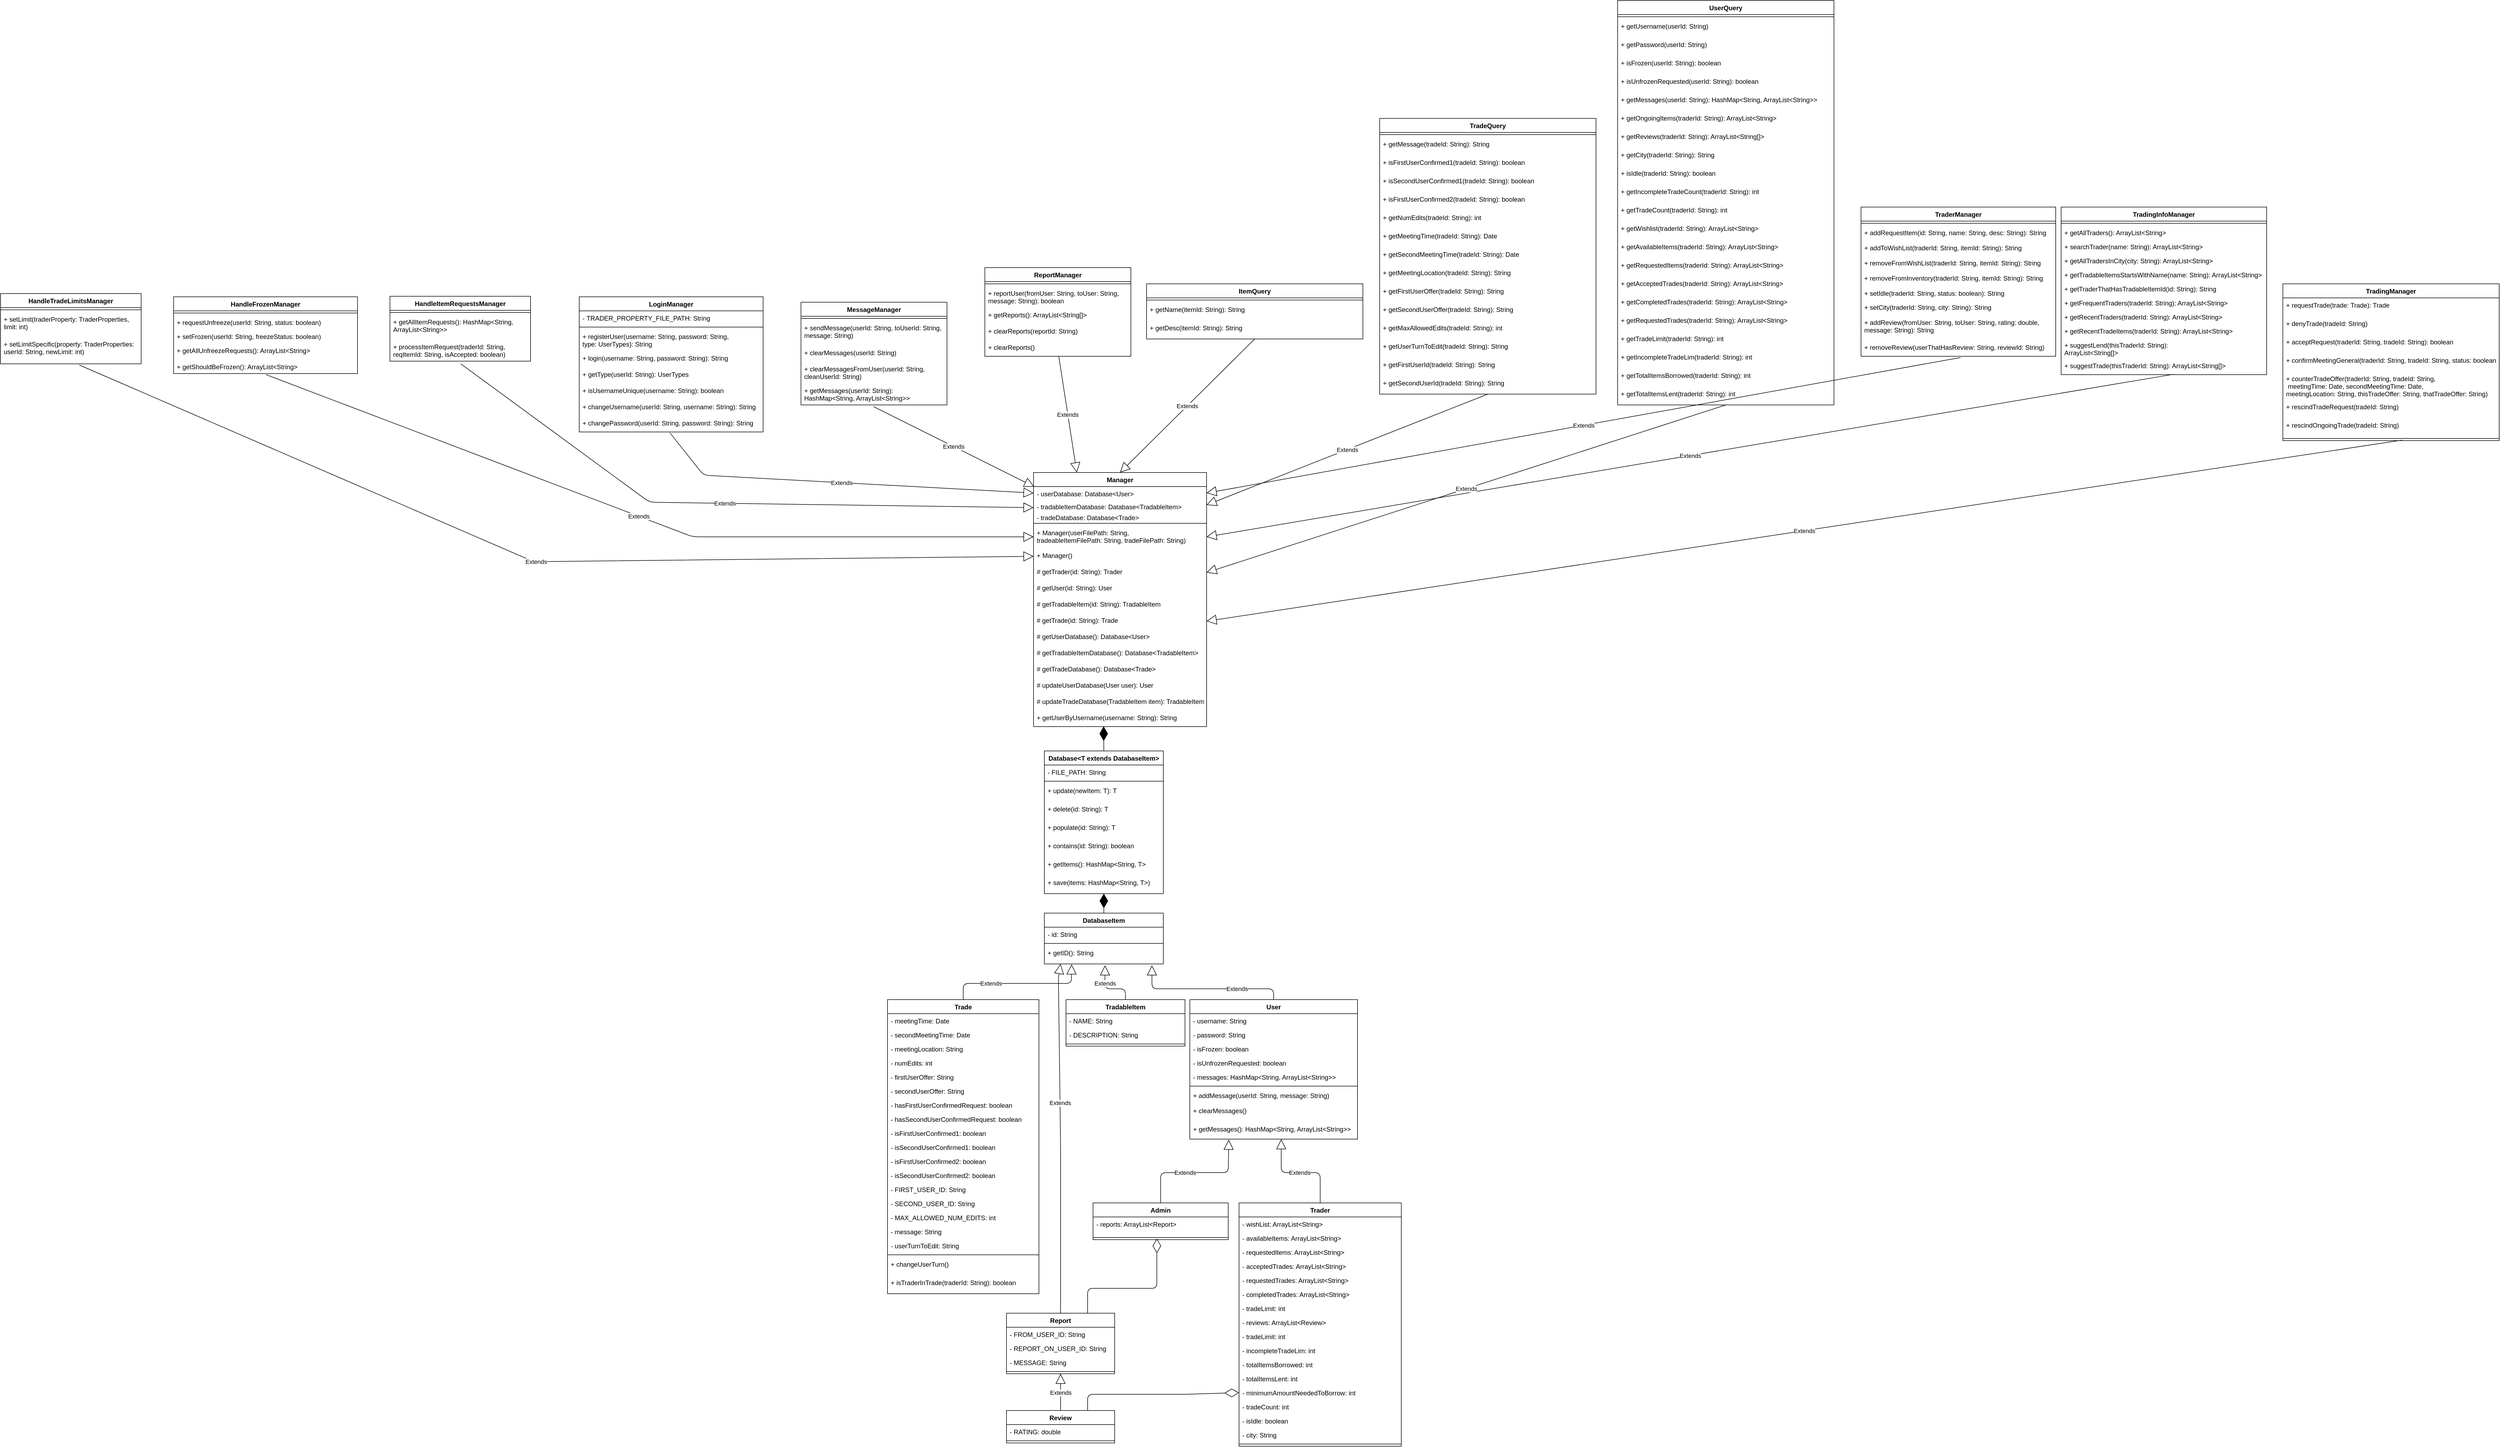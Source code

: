 <mxfile version="13.5.8" type="device"><diagram id="C5RBs43oDa-KdzZeNtuy" name="Page-1"><mxGraphModel dx="3294" dy="1604" grid="1" gridSize="10" guides="1" tooltips="1" connect="1" arrows="1" fold="1" page="1" pageScale="1" pageWidth="827" pageHeight="1169" math="0" shadow="0"><root><mxCell id="WIyWlLk6GJQsqaUBKTNV-0"/><mxCell id="WIyWlLk6GJQsqaUBKTNV-1" parent="WIyWlLk6GJQsqaUBKTNV-0"/><mxCell id="7PWn8Yp-xH04kgllYcuz-197" value="Extends" style="endArrow=block;endSize=16;endFill=0;html=1;exitX=0.5;exitY=0;exitDx=0;exitDy=0;entryX=0.545;entryY=1.004;entryDx=0;entryDy=0;entryPerimeter=0;" parent="WIyWlLk6GJQsqaUBKTNV-1" source="7PWn8Yp-xH04kgllYcuz-126" target="7PWn8Yp-xH04kgllYcuz-152" edge="1"><mxGeometry x="-0.01" width="160" relative="1" as="geometry"><mxPoint x="290" y="1700" as="sourcePoint"/><mxPoint x="343.56" y="1682.748" as="targetPoint"/><Array as="points"><mxPoint x="480" y="1680"/><mxPoint x="408" y="1680"/></Array><mxPoint as="offset"/></mxGeometry></mxCell><mxCell id="7PWn8Yp-xH04kgllYcuz-198" value="Extends" style="endArrow=block;endSize=16;endFill=0;html=1;exitX=0.5;exitY=0;exitDx=0;exitDy=0;" parent="WIyWlLk6GJQsqaUBKTNV-1" source="7PWn8Yp-xH04kgllYcuz-140" edge="1"><mxGeometry x="-0.165" width="160" relative="1" as="geometry"><mxPoint x="565" y="1760.0" as="sourcePoint"/><mxPoint x="311" y="1619" as="targetPoint"/><Array as="points"><mxPoint x="185" y="1680"/><mxPoint x="310" y="1680"/></Array><mxPoint as="offset"/></mxGeometry></mxCell><mxCell id="7PWn8Yp-xH04kgllYcuz-229" value="Extends" style="endArrow=block;endSize=16;endFill=0;html=1;exitX=0.5;exitY=0;exitDx=0;exitDy=0;entryX=0.229;entryY=1.021;entryDx=0;entryDy=0;entryPerimeter=0;" parent="WIyWlLk6GJQsqaUBKTNV-1" source="7PWn8Yp-xH04kgllYcuz-157" target="7PWn8Yp-xH04kgllYcuz-228" edge="1"><mxGeometry x="-0.39" width="160" relative="1" as="geometry"><mxPoint x="195" y="1760" as="sourcePoint"/><mxPoint x="268.8" y="1664.844" as="targetPoint"/><Array as="points"><mxPoint x="-180" y="1330"/><mxPoint x="20" y="1330"/></Array><mxPoint as="offset"/></mxGeometry></mxCell><mxCell id="7PWn8Yp-xH04kgllYcuz-230" value="Extends" style="endArrow=block;endSize=16;endFill=0;html=1;exitX=0.5;exitY=0;exitDx=0;exitDy=0;entryX=0.51;entryY=1.074;entryDx=0;entryDy=0;entryPerimeter=0;" parent="WIyWlLk6GJQsqaUBKTNV-1" source="7PWn8Yp-xH04kgllYcuz-176" target="7PWn8Yp-xH04kgllYcuz-228" edge="1"><mxGeometry x="0.34" width="160" relative="1" as="geometry"><mxPoint x="-140" y="1370" as="sourcePoint"/><mxPoint x="29.94" y="1295.054" as="targetPoint"/><Array as="points"><mxPoint x="120" y="1340"/><mxPoint x="82" y="1340"/></Array><mxPoint as="offset"/></mxGeometry></mxCell><mxCell id="7PWn8Yp-xH04kgllYcuz-231" value="Extends" style="endArrow=block;endSize=16;endFill=0;html=1;exitX=0.5;exitY=0;exitDx=0;exitDy=0;entryX=0.904;entryY=1.074;entryDx=0;entryDy=0;entryPerimeter=0;" parent="WIyWlLk6GJQsqaUBKTNV-1" source="7PWn8Yp-xH04kgllYcuz-112" target="7PWn8Yp-xH04kgllYcuz-228" edge="1"><mxGeometry x="-0.39" width="160" relative="1" as="geometry"><mxPoint x="90" y="1370" as="sourcePoint"/><mxPoint x="130" y="1285" as="targetPoint"/><Array as="points"><mxPoint x="394" y="1340"/><mxPoint x="169" y="1340"/></Array><mxPoint as="offset"/></mxGeometry></mxCell><mxCell id="ZZGzhJtJDZJ2j_Bna8Wa-57" value="HandleTradeLimitsManager" style="swimlane;fontStyle=1;align=center;verticalAlign=top;childLayout=stackLayout;horizontal=1;startSize=26;horizontalStack=0;resizeParent=1;resizeParentMax=0;resizeLast=0;collapsible=1;marginBottom=0;" parent="WIyWlLk6GJQsqaUBKTNV-1" vertex="1"><mxGeometry x="-1960" y="54" width="260" height="130" as="geometry"/></mxCell><mxCell id="ZZGzhJtJDZJ2j_Bna8Wa-58" value="" style="line;strokeWidth=1;fillColor=none;align=left;verticalAlign=middle;spacingTop=-1;spacingLeft=3;spacingRight=3;rotatable=0;labelPosition=right;points=[];portConstraint=eastwest;" parent="ZZGzhJtJDZJ2j_Bna8Wa-57" vertex="1"><mxGeometry y="26" width="260" height="8" as="geometry"/></mxCell><mxCell id="ZZGzhJtJDZJ2j_Bna8Wa-59" value="+ setLimit(traderProperty: TraderProperties, &#10;limit: int)" style="text;strokeColor=none;fillColor=none;align=left;verticalAlign=top;spacingLeft=4;spacingRight=4;overflow=hidden;rotatable=0;points=[[0,0.5],[1,0.5]];portConstraint=eastwest;" parent="ZZGzhJtJDZJ2j_Bna8Wa-57" vertex="1"><mxGeometry y="34" width="260" height="46" as="geometry"/></mxCell><mxCell id="ZZGzhJtJDZJ2j_Bna8Wa-60" value="+ setLimitSpecific(property: TraderProperties: &#10;userId: String, newLimit: int)" style="text;strokeColor=none;fillColor=none;align=left;verticalAlign=top;spacingLeft=4;spacingRight=4;overflow=hidden;rotatable=0;points=[[0,0.5],[1,0.5]];portConstraint=eastwest;" parent="ZZGzhJtJDZJ2j_Bna8Wa-57" vertex="1"><mxGeometry y="80" width="260" height="50" as="geometry"/></mxCell><mxCell id="ZZGzhJtJDZJ2j_Bna8Wa-42" value="HandleFrozenManager" style="swimlane;fontStyle=1;align=center;verticalAlign=top;childLayout=stackLayout;horizontal=1;startSize=26;horizontalStack=0;resizeParent=1;resizeParentMax=0;resizeLast=0;collapsible=1;marginBottom=0;" parent="WIyWlLk6GJQsqaUBKTNV-1" vertex="1"><mxGeometry x="-1640" y="60" width="340" height="142" as="geometry"/></mxCell><mxCell id="ZZGzhJtJDZJ2j_Bna8Wa-45" value="" style="line;strokeWidth=1;fillColor=none;align=left;verticalAlign=middle;spacingTop=-1;spacingLeft=3;spacingRight=3;rotatable=0;labelPosition=right;points=[];portConstraint=eastwest;" parent="ZZGzhJtJDZJ2j_Bna8Wa-42" vertex="1"><mxGeometry y="26" width="340" height="8" as="geometry"/></mxCell><mxCell id="ZZGzhJtJDZJ2j_Bna8Wa-46" value="+ requestUnfreeze(userId: String, status: boolean)" style="text;strokeColor=none;fillColor=none;align=left;verticalAlign=top;spacingLeft=4;spacingRight=4;overflow=hidden;rotatable=0;points=[[0,0.5],[1,0.5]];portConstraint=eastwest;" parent="ZZGzhJtJDZJ2j_Bna8Wa-42" vertex="1"><mxGeometry y="34" width="340" height="26" as="geometry"/></mxCell><mxCell id="ZZGzhJtJDZJ2j_Bna8Wa-48" value="+ setFrozen(userId: String, freezeStatus: boolean)" style="text;strokeColor=none;fillColor=none;align=left;verticalAlign=top;spacingLeft=4;spacingRight=4;overflow=hidden;rotatable=0;points=[[0,0.5],[1,0.5]];portConstraint=eastwest;" parent="ZZGzhJtJDZJ2j_Bna8Wa-42" vertex="1"><mxGeometry y="60" width="340" height="26" as="geometry"/></mxCell><mxCell id="ZZGzhJtJDZJ2j_Bna8Wa-50" value="+ getAllUnfreezeRequests(): ArrayList&lt;String&gt;" style="text;strokeColor=none;fillColor=none;align=left;verticalAlign=top;spacingLeft=4;spacingRight=4;overflow=hidden;rotatable=0;points=[[0,0.5],[1,0.5]];portConstraint=eastwest;" parent="ZZGzhJtJDZJ2j_Bna8Wa-42" vertex="1"><mxGeometry y="86" width="340" height="30" as="geometry"/></mxCell><mxCell id="ZZGzhJtJDZJ2j_Bna8Wa-47" value="+ getShouldBeFrozen(): ArrayList&lt;String&gt;" style="text;strokeColor=none;fillColor=none;align=left;verticalAlign=top;spacingLeft=4;spacingRight=4;overflow=hidden;rotatable=0;points=[[0,0.5],[1,0.5]];portConstraint=eastwest;" parent="ZZGzhJtJDZJ2j_Bna8Wa-42" vertex="1"><mxGeometry y="116" width="340" height="26" as="geometry"/></mxCell><mxCell id="ZZGzhJtJDZJ2j_Bna8Wa-51" value="HandleItemRequestsManager" style="swimlane;fontStyle=1;align=center;verticalAlign=top;childLayout=stackLayout;horizontal=1;startSize=26;horizontalStack=0;resizeParent=1;resizeParentMax=0;resizeLast=0;collapsible=1;marginBottom=0;" parent="WIyWlLk6GJQsqaUBKTNV-1" vertex="1"><mxGeometry x="-1240" y="59" width="260" height="120" as="geometry"/></mxCell><mxCell id="ZZGzhJtJDZJ2j_Bna8Wa-52" value="" style="line;strokeWidth=1;fillColor=none;align=left;verticalAlign=middle;spacingTop=-1;spacingLeft=3;spacingRight=3;rotatable=0;labelPosition=right;points=[];portConstraint=eastwest;" parent="ZZGzhJtJDZJ2j_Bna8Wa-51" vertex="1"><mxGeometry y="26" width="260" height="8" as="geometry"/></mxCell><mxCell id="ZZGzhJtJDZJ2j_Bna8Wa-53" value="+ getAllItemRequests(): HashMap&lt;String, &#10;ArrayList&lt;String&gt;&gt;" style="text;strokeColor=none;fillColor=none;align=left;verticalAlign=top;spacingLeft=4;spacingRight=4;overflow=hidden;rotatable=0;points=[[0,0.5],[1,0.5]];portConstraint=eastwest;" parent="ZZGzhJtJDZJ2j_Bna8Wa-51" vertex="1"><mxGeometry y="34" width="260" height="46" as="geometry"/></mxCell><mxCell id="ZZGzhJtJDZJ2j_Bna8Wa-56" value="+ processItemRequest(traderId: String, &#10;reqItemId: String, isAccepted: boolean)" style="text;strokeColor=none;fillColor=none;align=left;verticalAlign=top;spacingLeft=4;spacingRight=4;overflow=hidden;rotatable=0;points=[[0,0.5],[1,0.5]];portConstraint=eastwest;" parent="ZZGzhJtJDZJ2j_Bna8Wa-51" vertex="1"><mxGeometry y="80" width="260" height="40" as="geometry"/></mxCell><mxCell id="7PWn8Yp-xH04kgllYcuz-62" value="LoginManager" style="swimlane;fontStyle=1;align=center;verticalAlign=top;childLayout=stackLayout;horizontal=1;startSize=26;horizontalStack=0;resizeParent=1;resizeParentMax=0;resizeLast=0;collapsible=1;marginBottom=0;" parent="WIyWlLk6GJQsqaUBKTNV-1" vertex="1"><mxGeometry x="-890" y="60" width="340" height="250" as="geometry"/></mxCell><mxCell id="7PWn8Yp-xH04kgllYcuz-74" value="- TRADER_PROPERTY_FILE_PATH: String" style="text;strokeColor=none;fillColor=none;align=left;verticalAlign=top;spacingLeft=4;spacingRight=4;overflow=hidden;rotatable=0;points=[[0,0.5],[1,0.5]];portConstraint=eastwest;" parent="7PWn8Yp-xH04kgllYcuz-62" vertex="1"><mxGeometry y="26" width="340" height="26" as="geometry"/></mxCell><mxCell id="7PWn8Yp-xH04kgllYcuz-65" value="" style="line;strokeWidth=1;fillColor=none;align=left;verticalAlign=middle;spacingTop=-1;spacingLeft=3;spacingRight=3;rotatable=0;labelPosition=right;points=[];portConstraint=eastwest;" parent="7PWn8Yp-xH04kgllYcuz-62" vertex="1"><mxGeometry y="52" width="340" height="8" as="geometry"/></mxCell><mxCell id="7PWn8Yp-xH04kgllYcuz-70" value="+ registerUser(username: String, password: String, &#10;type: UserTypes): String" style="text;strokeColor=none;fillColor=none;align=left;verticalAlign=top;spacingLeft=4;spacingRight=4;overflow=hidden;rotatable=0;points=[[0,0.5],[1,0.5]];portConstraint=eastwest;" parent="7PWn8Yp-xH04kgllYcuz-62" vertex="1"><mxGeometry y="60" width="340" height="40" as="geometry"/></mxCell><mxCell id="7PWn8Yp-xH04kgllYcuz-75" value="+ login(username: String, password: String): String" style="text;strokeColor=none;fillColor=none;align=left;verticalAlign=top;spacingLeft=4;spacingRight=4;overflow=hidden;rotatable=0;points=[[0,0.5],[1,0.5]];portConstraint=eastwest;" parent="7PWn8Yp-xH04kgllYcuz-62" vertex="1"><mxGeometry y="100" width="340" height="30" as="geometry"/></mxCell><mxCell id="7PWn8Yp-xH04kgllYcuz-76" value="+ getType(userId: String): UserTypes" style="text;strokeColor=none;fillColor=none;align=left;verticalAlign=top;spacingLeft=4;spacingRight=4;overflow=hidden;rotatable=0;points=[[0,0.5],[1,0.5]];portConstraint=eastwest;" parent="7PWn8Yp-xH04kgllYcuz-62" vertex="1"><mxGeometry y="130" width="340" height="30" as="geometry"/></mxCell><mxCell id="7PWn8Yp-xH04kgllYcuz-77" value="+ isUsernameUnique(username: String): boolean" style="text;strokeColor=none;fillColor=none;align=left;verticalAlign=top;spacingLeft=4;spacingRight=4;overflow=hidden;rotatable=0;points=[[0,0.5],[1,0.5]];portConstraint=eastwest;" parent="7PWn8Yp-xH04kgllYcuz-62" vertex="1"><mxGeometry y="160" width="340" height="30" as="geometry"/></mxCell><mxCell id="ZZGzhJtJDZJ2j_Bna8Wa-62" value="+ changeUsername(userId: String, username: String): String" style="text;strokeColor=none;fillColor=none;align=left;verticalAlign=top;spacingLeft=4;spacingRight=4;overflow=hidden;rotatable=0;points=[[0,0.5],[1,0.5]];portConstraint=eastwest;" parent="7PWn8Yp-xH04kgllYcuz-62" vertex="1"><mxGeometry y="190" width="340" height="30" as="geometry"/></mxCell><mxCell id="ZZGzhJtJDZJ2j_Bna8Wa-63" value="+ changePassword(userId: String, password: String): String" style="text;strokeColor=none;fillColor=none;align=left;verticalAlign=top;spacingLeft=4;spacingRight=4;overflow=hidden;rotatable=0;points=[[0,0.5],[1,0.5]];portConstraint=eastwest;" parent="7PWn8Yp-xH04kgllYcuz-62" vertex="1"><mxGeometry y="220" width="340" height="30" as="geometry"/></mxCell><mxCell id="ZZGzhJtJDZJ2j_Bna8Wa-76" value="MessageManager" style="swimlane;fontStyle=1;align=center;verticalAlign=top;childLayout=stackLayout;horizontal=1;startSize=26;horizontalStack=0;resizeParent=1;resizeParentMax=0;resizeLast=0;collapsible=1;marginBottom=0;" parent="WIyWlLk6GJQsqaUBKTNV-1" vertex="1"><mxGeometry x="-480" y="70" width="270" height="190" as="geometry"/></mxCell><mxCell id="ZZGzhJtJDZJ2j_Bna8Wa-77" value="" style="line;strokeWidth=1;fillColor=none;align=left;verticalAlign=middle;spacingTop=-1;spacingLeft=3;spacingRight=3;rotatable=0;labelPosition=right;points=[];portConstraint=eastwest;" parent="ZZGzhJtJDZJ2j_Bna8Wa-76" vertex="1"><mxGeometry y="26" width="270" height="8" as="geometry"/></mxCell><mxCell id="ZZGzhJtJDZJ2j_Bna8Wa-78" value="+ sendMessage(userId: String, toUserId: String, &#10;message: String)" style="text;strokeColor=none;fillColor=none;align=left;verticalAlign=top;spacingLeft=4;spacingRight=4;overflow=hidden;rotatable=0;points=[[0,0.5],[1,0.5]];portConstraint=eastwest;" parent="ZZGzhJtJDZJ2j_Bna8Wa-76" vertex="1"><mxGeometry y="34" width="270" height="46" as="geometry"/></mxCell><mxCell id="ZZGzhJtJDZJ2j_Bna8Wa-81" value="+ clearMessages(userId: String)" style="text;strokeColor=none;fillColor=none;align=left;verticalAlign=top;spacingLeft=4;spacingRight=4;overflow=hidden;rotatable=0;points=[[0,0.5],[1,0.5]];portConstraint=eastwest;" parent="ZZGzhJtJDZJ2j_Bna8Wa-76" vertex="1"><mxGeometry y="80" width="270" height="30" as="geometry"/></mxCell><mxCell id="X5MGy4wU7NSZnvPMwRWK-69" value="+ clearMessagesFromUser(userId: String, &#10;cleanUserId: String)" style="text;strokeColor=none;fillColor=none;align=left;verticalAlign=top;spacingLeft=4;spacingRight=4;overflow=hidden;rotatable=0;points=[[0,0.5],[1,0.5]];portConstraint=eastwest;" vertex="1" parent="ZZGzhJtJDZJ2j_Bna8Wa-76"><mxGeometry y="110" width="270" height="40" as="geometry"/></mxCell><mxCell id="ZZGzhJtJDZJ2j_Bna8Wa-82" value="+ getMessages(userId: String): &#10;HashMap&lt;String, ArrayList&lt;String&gt;&gt;" style="text;strokeColor=none;fillColor=none;align=left;verticalAlign=top;spacingLeft=4;spacingRight=4;overflow=hidden;rotatable=0;points=[[0,0.5],[1,0.5]];portConstraint=eastwest;" parent="ZZGzhJtJDZJ2j_Bna8Wa-76" vertex="1"><mxGeometry y="150" width="270" height="40" as="geometry"/></mxCell><mxCell id="X5MGy4wU7NSZnvPMwRWK-11" value="ItemQuery" style="swimlane;fontStyle=1;align=center;verticalAlign=top;childLayout=stackLayout;horizontal=1;startSize=26;horizontalStack=0;resizeParent=1;resizeParentMax=0;resizeLast=0;collapsible=1;marginBottom=0;" vertex="1" parent="WIyWlLk6GJQsqaUBKTNV-1"><mxGeometry x="159" y="36" width="400" height="102" as="geometry"/></mxCell><mxCell id="X5MGy4wU7NSZnvPMwRWK-19" value="" style="line;strokeWidth=1;fillColor=none;align=left;verticalAlign=middle;spacingTop=-1;spacingLeft=3;spacingRight=3;rotatable=0;labelPosition=right;points=[];portConstraint=eastwest;" vertex="1" parent="X5MGy4wU7NSZnvPMwRWK-11"><mxGeometry y="26" width="400" height="8" as="geometry"/></mxCell><mxCell id="X5MGy4wU7NSZnvPMwRWK-17" value="+ getName(itemId: String): String" style="text;strokeColor=none;fillColor=none;align=left;verticalAlign=top;spacingLeft=4;spacingRight=4;overflow=hidden;rotatable=0;points=[[0,0.5],[1,0.5]];portConstraint=eastwest;" vertex="1" parent="X5MGy4wU7NSZnvPMwRWK-11"><mxGeometry y="34" width="400" height="34" as="geometry"/></mxCell><mxCell id="X5MGy4wU7NSZnvPMwRWK-18" value="+ getDesc(itemId: String): String" style="text;strokeColor=none;fillColor=none;align=left;verticalAlign=top;spacingLeft=4;spacingRight=4;overflow=hidden;rotatable=0;points=[[0,0.5],[1,0.5]];portConstraint=eastwest;" vertex="1" parent="X5MGy4wU7NSZnvPMwRWK-11"><mxGeometry y="68" width="400" height="34" as="geometry"/></mxCell><mxCell id="ZZGzhJtJDZJ2j_Bna8Wa-95" value="TradingManager" style="swimlane;fontStyle=1;align=center;verticalAlign=top;childLayout=stackLayout;horizontal=1;startSize=26;horizontalStack=0;resizeParent=1;resizeParentMax=0;resizeLast=0;collapsible=1;marginBottom=0;" parent="WIyWlLk6GJQsqaUBKTNV-1" vertex="1"><mxGeometry x="2260" y="36" width="400" height="290" as="geometry"/></mxCell><mxCell id="GVlJxEmD88iU5g4RRaQf-0" value="+ requestTrade(trade: Trade): Trade" style="text;strokeColor=none;fillColor=none;align=left;verticalAlign=top;spacingLeft=4;spacingRight=4;overflow=hidden;rotatable=0;points=[[0,0.5],[1,0.5]];portConstraint=eastwest;" parent="ZZGzhJtJDZJ2j_Bna8Wa-95" vertex="1"><mxGeometry y="26" width="400" height="34" as="geometry"/></mxCell><mxCell id="ZZGzhJtJDZJ2j_Bna8Wa-101" value="+ denyTrade(tradeId: String)" style="text;strokeColor=none;fillColor=none;align=left;verticalAlign=top;spacingLeft=4;spacingRight=4;overflow=hidden;rotatable=0;points=[[0,0.5],[1,0.5]];portConstraint=eastwest;" parent="ZZGzhJtJDZJ2j_Bna8Wa-95" vertex="1"><mxGeometry y="60" width="400" height="34" as="geometry"/></mxCell><mxCell id="ZZGzhJtJDZJ2j_Bna8Wa-102" value="+ acceptRequest(traderId: String, tradeId: String): boolean" style="text;strokeColor=none;fillColor=none;align=left;verticalAlign=top;spacingLeft=4;spacingRight=4;overflow=hidden;rotatable=0;points=[[0,0.5],[1,0.5]];portConstraint=eastwest;" parent="ZZGzhJtJDZJ2j_Bna8Wa-95" vertex="1"><mxGeometry y="94" width="400" height="34" as="geometry"/></mxCell><mxCell id="ZZGzhJtJDZJ2j_Bna8Wa-103" value="+ confirmMeetingGeneral(traderId: String, tradeId: String, status: boolean)" style="text;strokeColor=none;fillColor=none;align=left;verticalAlign=top;spacingLeft=4;spacingRight=4;overflow=hidden;rotatable=0;points=[[0,0.5],[1,0.5]];portConstraint=eastwest;" parent="ZZGzhJtJDZJ2j_Bna8Wa-95" vertex="1"><mxGeometry y="128" width="400" height="34" as="geometry"/></mxCell><mxCell id="ZZGzhJtJDZJ2j_Bna8Wa-104" value="+ counterTradeOffer(traderId: String, tradeId: String,&#10; meetingTime: Date, secondMeetingTime: Date, &#10;meetingLocation: String, thisTradeOffer: String, thatTradeOffer: String)" style="text;strokeColor=none;fillColor=none;align=left;verticalAlign=top;spacingLeft=4;spacingRight=4;overflow=hidden;rotatable=0;points=[[0,0.5],[1,0.5]];portConstraint=eastwest;" parent="ZZGzhJtJDZJ2j_Bna8Wa-95" vertex="1"><mxGeometry y="162" width="400" height="52" as="geometry"/></mxCell><mxCell id="ZZGzhJtJDZJ2j_Bna8Wa-105" value="+ rescindTradeRequest(tradeId: String)" style="text;strokeColor=none;fillColor=none;align=left;verticalAlign=top;spacingLeft=4;spacingRight=4;overflow=hidden;rotatable=0;points=[[0,0.5],[1,0.5]];portConstraint=eastwest;" parent="ZZGzhJtJDZJ2j_Bna8Wa-95" vertex="1"><mxGeometry y="214" width="400" height="34" as="geometry"/></mxCell><mxCell id="ZZGzhJtJDZJ2j_Bna8Wa-106" value="+ rescindOngoingTrade(tradeId: String)" style="text;strokeColor=none;fillColor=none;align=left;verticalAlign=top;spacingLeft=4;spacingRight=4;overflow=hidden;rotatable=0;points=[[0,0.5],[1,0.5]];portConstraint=eastwest;" parent="ZZGzhJtJDZJ2j_Bna8Wa-95" vertex="1"><mxGeometry y="248" width="400" height="34" as="geometry"/></mxCell><mxCell id="ZZGzhJtJDZJ2j_Bna8Wa-96" value="" style="line;strokeWidth=1;fillColor=none;align=left;verticalAlign=middle;spacingTop=-1;spacingLeft=3;spacingRight=3;rotatable=0;labelPosition=right;points=[];portConstraint=eastwest;" parent="ZZGzhJtJDZJ2j_Bna8Wa-95" vertex="1"><mxGeometry y="282" width="400" height="8" as="geometry"/></mxCell><mxCell id="X5MGy4wU7NSZnvPMwRWK-1" value="ReportManager" style="swimlane;fontStyle=1;align=center;verticalAlign=top;childLayout=stackLayout;horizontal=1;startSize=26;horizontalStack=0;resizeParent=1;resizeParentMax=0;resizeLast=0;collapsible=1;marginBottom=0;" vertex="1" parent="WIyWlLk6GJQsqaUBKTNV-1"><mxGeometry x="-140" y="6" width="270" height="164" as="geometry"/></mxCell><mxCell id="X5MGy4wU7NSZnvPMwRWK-2" value="" style="line;strokeWidth=1;fillColor=none;align=left;verticalAlign=middle;spacingTop=-1;spacingLeft=3;spacingRight=3;rotatable=0;labelPosition=right;points=[];portConstraint=eastwest;" vertex="1" parent="X5MGy4wU7NSZnvPMwRWK-1"><mxGeometry y="26" width="270" height="8" as="geometry"/></mxCell><mxCell id="X5MGy4wU7NSZnvPMwRWK-6" value="+ reportUser(fromUser: String, toUser: String, &#10;message: String): boolean" style="text;strokeColor=none;fillColor=none;align=left;verticalAlign=top;spacingLeft=4;spacingRight=4;overflow=hidden;rotatable=0;points=[[0,0.5],[1,0.5]];portConstraint=eastwest;" vertex="1" parent="X5MGy4wU7NSZnvPMwRWK-1"><mxGeometry y="34" width="270" height="40" as="geometry"/></mxCell><mxCell id="X5MGy4wU7NSZnvPMwRWK-7" value="+ getReports(): ArrayList&lt;String[]&gt;" style="text;strokeColor=none;fillColor=none;align=left;verticalAlign=top;spacingLeft=4;spacingRight=4;overflow=hidden;rotatable=0;points=[[0,0.5],[1,0.5]];portConstraint=eastwest;" vertex="1" parent="X5MGy4wU7NSZnvPMwRWK-1"><mxGeometry y="74" width="270" height="30" as="geometry"/></mxCell><mxCell id="X5MGy4wU7NSZnvPMwRWK-8" value="+ clearReports(reportId: String)" style="text;strokeColor=none;fillColor=none;align=left;verticalAlign=top;spacingLeft=4;spacingRight=4;overflow=hidden;rotatable=0;points=[[0,0.5],[1,0.5]];portConstraint=eastwest;" vertex="1" parent="X5MGy4wU7NSZnvPMwRWK-1"><mxGeometry y="104" width="270" height="30" as="geometry"/></mxCell><mxCell id="X5MGy4wU7NSZnvPMwRWK-9" value="+ clearReports()" style="text;strokeColor=none;fillColor=none;align=left;verticalAlign=top;spacingLeft=4;spacingRight=4;overflow=hidden;rotatable=0;points=[[0,0.5],[1,0.5]];portConstraint=eastwest;" vertex="1" parent="X5MGy4wU7NSZnvPMwRWK-1"><mxGeometry y="134" width="270" height="30" as="geometry"/></mxCell><mxCell id="ZZGzhJtJDZJ2j_Bna8Wa-107" value="Extends" style="endArrow=block;endSize=16;endFill=0;html=1;exitX=0.5;exitY=0;exitDx=0;exitDy=0;" parent="WIyWlLk6GJQsqaUBKTNV-1" source="ZZGzhJtJDZJ2j_Bna8Wa-11" edge="1"><mxGeometry x="0.204" width="160" relative="1" as="geometry"><mxPoint x="-2.274e-13" y="2117.29" as="sourcePoint"/><mxPoint y="2052" as="targetPoint"/><Array as="points"><mxPoint y="2130"/><mxPoint y="2087"/></Array><mxPoint as="offset"/></mxGeometry></mxCell><mxCell id="ZZGzhJtJDZJ2j_Bna8Wa-108" value="Extends" style="endArrow=block;endSize=16;endFill=0;html=1;exitX=0.5;exitY=0;exitDx=0;exitDy=0;" parent="WIyWlLk6GJQsqaUBKTNV-1" source="ZZGzhJtJDZJ2j_Bna8Wa-0" edge="1"><mxGeometry x="0.204" width="160" relative="1" as="geometry"><mxPoint x="-410" y="1377" as="sourcePoint"/><mxPoint y="1294" as="targetPoint"/><Array as="points"><mxPoint y="1630"/><mxPoint x="-4" y="1320"/></Array><mxPoint as="offset"/></mxGeometry></mxCell><mxCell id="ZZGzhJtJDZJ2j_Bna8Wa-109" value="" style="endArrow=diamondThin;endFill=0;endSize=24;html=1;exitX=0.75;exitY=0;exitDx=0;exitDy=0;" parent="WIyWlLk6GJQsqaUBKTNV-1" source="ZZGzhJtJDZJ2j_Bna8Wa-0" edge="1"><mxGeometry width="160" relative="1" as="geometry"><mxPoint x="30" y="1915" as="sourcePoint"/><mxPoint x="178" y="1802" as="targetPoint"/><Array as="points"><mxPoint x="50" y="1894"/><mxPoint x="150" y="1894"/><mxPoint x="178" y="1894"/></Array></mxGeometry></mxCell><mxCell id="ZZGzhJtJDZJ2j_Bna8Wa-110" value="" style="endArrow=diamondThin;endFill=0;endSize=24;html=1;exitX=0.75;exitY=0;exitDx=0;exitDy=0;entryX=0;entryY=0.5;entryDx=0;entryDy=0;" parent="WIyWlLk6GJQsqaUBKTNV-1" source="ZZGzhJtJDZJ2j_Bna8Wa-11" target="ZZGzhJtJDZJ2j_Bna8Wa-31" edge="1"><mxGeometry width="160" relative="1" as="geometry"><mxPoint x="102" y="2120" as="sourcePoint"/><mxPoint x="230" y="1982" as="targetPoint"/><Array as="points"><mxPoint x="50" y="2090"/><mxPoint x="202" y="2090"/><mxPoint x="230" y="2090"/></Array></mxGeometry></mxCell><mxCell id="ZZGzhJtJDZJ2j_Bna8Wa-113" value="" style="endArrow=diamondThin;endFill=1;endSize=24;html=1;entryX=0.405;entryY=0.987;entryDx=0;entryDy=0;entryPerimeter=0;exitX=0.5;exitY=0;exitDx=0;exitDy=0;" parent="WIyWlLk6GJQsqaUBKTNV-1" source="7PWn8Yp-xH04kgllYcuz-232" target="X5MGy4wU7NSZnvPMwRWK-68" edge="1"><mxGeometry width="160" relative="1" as="geometry"><mxPoint x="260" y="810" as="sourcePoint"/><mxPoint x="270" y="690" as="targetPoint"/></mxGeometry></mxCell><mxCell id="ZZGzhJtJDZJ2j_Bna8Wa-64" value="Manager" style="swimlane;fontStyle=1;align=center;verticalAlign=top;childLayout=stackLayout;horizontal=1;startSize=26;horizontalStack=0;resizeParent=1;resizeParentMax=0;resizeLast=0;collapsible=1;marginBottom=0;" parent="WIyWlLk6GJQsqaUBKTNV-1" vertex="1"><mxGeometry x="-50" y="385" width="320" height="470" as="geometry"/></mxCell><mxCell id="ZZGzhJtJDZJ2j_Bna8Wa-66" value="- userDatabase: Database&lt;User&gt;" style="text;strokeColor=none;fillColor=none;align=left;verticalAlign=top;spacingLeft=4;spacingRight=4;overflow=hidden;rotatable=0;points=[[0,0.5],[1,0.5]];portConstraint=eastwest;" parent="ZZGzhJtJDZJ2j_Bna8Wa-64" vertex="1"><mxGeometry y="26" width="320" height="24" as="geometry"/></mxCell><mxCell id="ZZGzhJtJDZJ2j_Bna8Wa-68" value="- tradableItemDatabase: Database&lt;TradableItem&gt;" style="text;strokeColor=none;fillColor=none;align=left;verticalAlign=top;spacingLeft=4;spacingRight=4;overflow=hidden;rotatable=0;points=[[0,0.5],[1,0.5]];portConstraint=eastwest;" parent="ZZGzhJtJDZJ2j_Bna8Wa-64" vertex="1"><mxGeometry y="50" width="320" height="20" as="geometry"/></mxCell><mxCell id="ZZGzhJtJDZJ2j_Bna8Wa-69" value="- tradeDatabase: Database&lt;Trade&gt;" style="text;strokeColor=none;fillColor=none;align=left;verticalAlign=top;spacingLeft=4;spacingRight=4;overflow=hidden;rotatable=0;points=[[0,0.5],[1,0.5]];portConstraint=eastwest;" parent="ZZGzhJtJDZJ2j_Bna8Wa-64" vertex="1"><mxGeometry y="70" width="320" height="20" as="geometry"/></mxCell><mxCell id="ZZGzhJtJDZJ2j_Bna8Wa-65" value="" style="line;strokeWidth=1;fillColor=none;align=left;verticalAlign=middle;spacingTop=-1;spacingLeft=3;spacingRight=3;rotatable=0;labelPosition=right;points=[];portConstraint=eastwest;" parent="ZZGzhJtJDZJ2j_Bna8Wa-64" vertex="1"><mxGeometry y="90" width="320" height="8" as="geometry"/></mxCell><mxCell id="ZZGzhJtJDZJ2j_Bna8Wa-67" value="+ Manager(userFilePath: String, &#10;tradeableItemFilePath: String, tradeFilePath: String)" style="text;strokeColor=none;fillColor=none;align=left;verticalAlign=top;spacingLeft=4;spacingRight=4;overflow=hidden;rotatable=0;points=[[0,0.5],[1,0.5]];portConstraint=eastwest;" parent="ZZGzhJtJDZJ2j_Bna8Wa-64" vertex="1"><mxGeometry y="98" width="320" height="42" as="geometry"/></mxCell><mxCell id="ZZGzhJtJDZJ2j_Bna8Wa-71" value="+ Manager()" style="text;strokeColor=none;fillColor=none;align=left;verticalAlign=top;spacingLeft=4;spacingRight=4;overflow=hidden;rotatable=0;points=[[0,0.5],[1,0.5]];portConstraint=eastwest;" parent="ZZGzhJtJDZJ2j_Bna8Wa-64" vertex="1"><mxGeometry y="140" width="320" height="30" as="geometry"/></mxCell><mxCell id="ZZGzhJtJDZJ2j_Bna8Wa-70" value="# getTrader(id: String): Trader" style="text;strokeColor=none;fillColor=none;align=left;verticalAlign=top;spacingLeft=4;spacingRight=4;overflow=hidden;rotatable=0;points=[[0,0.5],[1,0.5]];portConstraint=eastwest;" parent="ZZGzhJtJDZJ2j_Bna8Wa-64" vertex="1"><mxGeometry y="170" width="320" height="30" as="geometry"/></mxCell><mxCell id="ZZGzhJtJDZJ2j_Bna8Wa-72" value="# getUser(id: String): User" style="text;strokeColor=none;fillColor=none;align=left;verticalAlign=top;spacingLeft=4;spacingRight=4;overflow=hidden;rotatable=0;points=[[0,0.5],[1,0.5]];portConstraint=eastwest;" parent="ZZGzhJtJDZJ2j_Bna8Wa-64" vertex="1"><mxGeometry y="200" width="320" height="30" as="geometry"/></mxCell><mxCell id="ZZGzhJtJDZJ2j_Bna8Wa-73" value="# getTradableItem(id: String): TradableItem" style="text;strokeColor=none;fillColor=none;align=left;verticalAlign=top;spacingLeft=4;spacingRight=4;overflow=hidden;rotatable=0;points=[[0,0.5],[1,0.5]];portConstraint=eastwest;" parent="ZZGzhJtJDZJ2j_Bna8Wa-64" vertex="1"><mxGeometry y="230" width="320" height="30" as="geometry"/></mxCell><mxCell id="ZZGzhJtJDZJ2j_Bna8Wa-74" value="# getTrade(id: String): Trade" style="text;strokeColor=none;fillColor=none;align=left;verticalAlign=top;spacingLeft=4;spacingRight=4;overflow=hidden;rotatable=0;points=[[0,0.5],[1,0.5]];portConstraint=eastwest;" parent="ZZGzhJtJDZJ2j_Bna8Wa-64" vertex="1"><mxGeometry y="260" width="320" height="30" as="geometry"/></mxCell><mxCell id="ZZGzhJtJDZJ2j_Bna8Wa-75" value="# getUserDatabase(): Database&lt;User&gt;" style="text;strokeColor=none;fillColor=none;align=left;verticalAlign=top;spacingLeft=4;spacingRight=4;overflow=hidden;rotatable=0;points=[[0,0.5],[1,0.5]];portConstraint=eastwest;" parent="ZZGzhJtJDZJ2j_Bna8Wa-64" vertex="1"><mxGeometry y="290" width="320" height="30" as="geometry"/></mxCell><mxCell id="X5MGy4wU7NSZnvPMwRWK-64" value="# getTradableItemDatabase(): Database&lt;TradableItem&gt;" style="text;strokeColor=none;fillColor=none;align=left;verticalAlign=top;spacingLeft=4;spacingRight=4;overflow=hidden;rotatable=0;points=[[0,0.5],[1,0.5]];portConstraint=eastwest;" vertex="1" parent="ZZGzhJtJDZJ2j_Bna8Wa-64"><mxGeometry y="320" width="320" height="30" as="geometry"/></mxCell><mxCell id="X5MGy4wU7NSZnvPMwRWK-65" value="# getTradeDatabase(): Database&lt;Trade&gt;" style="text;strokeColor=none;fillColor=none;align=left;verticalAlign=top;spacingLeft=4;spacingRight=4;overflow=hidden;rotatable=0;points=[[0,0.5],[1,0.5]];portConstraint=eastwest;" vertex="1" parent="ZZGzhJtJDZJ2j_Bna8Wa-64"><mxGeometry y="350" width="320" height="30" as="geometry"/></mxCell><mxCell id="X5MGy4wU7NSZnvPMwRWK-63" value="# updateUserDatabase(User user): User" style="text;strokeColor=none;fillColor=none;align=left;verticalAlign=top;spacingLeft=4;spacingRight=4;overflow=hidden;rotatable=0;points=[[0,0.5],[1,0.5]];portConstraint=eastwest;" vertex="1" parent="ZZGzhJtJDZJ2j_Bna8Wa-64"><mxGeometry y="380" width="320" height="30" as="geometry"/></mxCell><mxCell id="X5MGy4wU7NSZnvPMwRWK-66" value="# updateTradeDatabase(TradableItem item): TradableItem" style="text;strokeColor=none;fillColor=none;align=left;verticalAlign=top;spacingLeft=4;spacingRight=4;overflow=hidden;rotatable=0;points=[[0,0.5],[1,0.5]];portConstraint=eastwest;" vertex="1" parent="ZZGzhJtJDZJ2j_Bna8Wa-64"><mxGeometry y="410" width="320" height="30" as="geometry"/></mxCell><mxCell id="X5MGy4wU7NSZnvPMwRWK-68" value="+ getUserByUsername(username: String): String" style="text;strokeColor=none;fillColor=none;align=left;verticalAlign=top;spacingLeft=4;spacingRight=4;overflow=hidden;rotatable=0;points=[[0,0.5],[1,0.5]];portConstraint=eastwest;" vertex="1" parent="ZZGzhJtJDZJ2j_Bna8Wa-64"><mxGeometry y="440" width="320" height="30" as="geometry"/></mxCell><mxCell id="ZZGzhJtJDZJ2j_Bna8Wa-114" value="Extends" style="endArrow=block;endSize=16;endFill=0;html=1;exitX=0.561;exitY=1.045;exitDx=0;exitDy=0;entryX=0;entryY=0.5;entryDx=0;entryDy=0;exitPerimeter=0;" parent="WIyWlLk6GJQsqaUBKTNV-1" source="ZZGzhJtJDZJ2j_Bna8Wa-60" target="ZZGzhJtJDZJ2j_Bna8Wa-71" edge="1"><mxGeometry width="160" relative="1" as="geometry"><mxPoint x="-30" y="780" as="sourcePoint"/><mxPoint x="-110" y="740" as="targetPoint"/><Array as="points"><mxPoint x="-974" y="550"/></Array></mxGeometry></mxCell><mxCell id="ZZGzhJtJDZJ2j_Bna8Wa-115" value="Extends" style="endArrow=block;endSize=16;endFill=0;html=1;exitX=0.502;exitY=1.071;exitDx=0;exitDy=0;entryX=0;entryY=0.5;entryDx=0;entryDy=0;exitPerimeter=0;" parent="WIyWlLk6GJQsqaUBKTNV-1" source="ZZGzhJtJDZJ2j_Bna8Wa-47" target="ZZGzhJtJDZJ2j_Bna8Wa-67" edge="1"><mxGeometry width="160" relative="1" as="geometry"><mxPoint x="-320" y="870" as="sourcePoint"/><mxPoint x="-40" y="670" as="targetPoint"/><Array as="points"><mxPoint x="-680" y="504"/></Array></mxGeometry></mxCell><mxCell id="ZZGzhJtJDZJ2j_Bna8Wa-116" value="Extends" style="endArrow=block;endSize=16;endFill=0;html=1;exitX=0.493;exitY=1.05;exitDx=0;exitDy=0;entryX=0;entryY=0.5;entryDx=0;entryDy=0;exitPerimeter=0;" parent="WIyWlLk6GJQsqaUBKTNV-1" source="ZZGzhJtJDZJ2j_Bna8Wa-63" target="ZZGzhJtJDZJ2j_Bna8Wa-66" edge="1"><mxGeometry width="160" relative="1" as="geometry"><mxPoint x="-398" y="630" as="sourcePoint"/><mxPoint x="-40" y="580" as="targetPoint"/><Array as="points"><mxPoint x="-660" y="390"/></Array></mxGeometry></mxCell><mxCell id="ZZGzhJtJDZJ2j_Bna8Wa-117" value="Extends" style="endArrow=block;endSize=16;endFill=0;html=1;exitX=0.504;exitY=1.125;exitDx=0;exitDy=0;exitPerimeter=0;" parent="WIyWlLk6GJQsqaUBKTNV-1" source="ZZGzhJtJDZJ2j_Bna8Wa-56" edge="1"><mxGeometry width="160" relative="1" as="geometry"><mxPoint x="-238.99" y="379.99" as="sourcePoint"/><mxPoint x="-50" y="450" as="targetPoint"/><Array as="points"><mxPoint x="-760" y="440"/></Array></mxGeometry></mxCell><mxCell id="ZZGzhJtJDZJ2j_Bna8Wa-118" value="Extends" style="endArrow=block;endSize=16;endFill=0;html=1;exitX=0.496;exitY=1.074;exitDx=0;exitDy=0;entryX=0.004;entryY=0.056;entryDx=0;entryDy=0;exitPerimeter=0;entryPerimeter=0;" parent="WIyWlLk6GJQsqaUBKTNV-1" source="ZZGzhJtJDZJ2j_Bna8Wa-82" target="ZZGzhJtJDZJ2j_Bna8Wa-64" edge="1"><mxGeometry width="160" relative="1" as="geometry"><mxPoint x="-371.19" y="350.0" as="sourcePoint"/><mxPoint x="32.5" y="395" as="targetPoint"/></mxGeometry></mxCell><mxCell id="ZZGzhJtJDZJ2j_Bna8Wa-119" value="Extends" style="endArrow=block;endSize=16;endFill=0;html=1;exitX=0.511;exitY=1.078;exitDx=0;exitDy=0;entryX=1;entryY=0.5;entryDx=0;entryDy=0;exitPerimeter=0;" parent="WIyWlLk6GJQsqaUBKTNV-1" source="ZZGzhJtJDZJ2j_Bna8Wa-88" target="ZZGzhJtJDZJ2j_Bna8Wa-66" edge="1"><mxGeometry width="160" relative="1" as="geometry"><mxPoint x="238.92" y="301.99" as="sourcePoint"/><mxPoint x="105" y="395" as="targetPoint"/></mxGeometry></mxCell><mxCell id="ZZGzhJtJDZJ2j_Bna8Wa-120" value="Extends" style="endArrow=block;endSize=16;endFill=0;html=1;exitX=0.547;exitY=0.977;exitDx=0;exitDy=0;entryX=1;entryY=0.5;entryDx=0;entryDy=0;exitPerimeter=0;" parent="WIyWlLk6GJQsqaUBKTNV-1" source="X5MGy4wU7NSZnvPMwRWK-106" target="ZZGzhJtJDZJ2j_Bna8Wa-67" edge="1"><mxGeometry width="160" relative="1" as="geometry"><mxPoint x="540" y="378" as="sourcePoint"/><mxPoint x="250" y="433" as="targetPoint"/></mxGeometry></mxCell><mxCell id="ZZGzhJtJDZJ2j_Bna8Wa-121" value="Extends" style="endArrow=block;endSize=16;endFill=0;html=1;exitX=0.55;exitY=0.897;exitDx=0;exitDy=0;entryX=1;entryY=0.5;entryDx=0;entryDy=0;exitPerimeter=0;" parent="WIyWlLk6GJQsqaUBKTNV-1" source="ZZGzhJtJDZJ2j_Bna8Wa-96" target="ZZGzhJtJDZJ2j_Bna8Wa-74" edge="1"><mxGeometry width="160" relative="1" as="geometry"><mxPoint x="450" y="641" as="sourcePoint"/><mxPoint x="250" y="514" as="targetPoint"/></mxGeometry></mxCell><mxCell id="X5MGy4wU7NSZnvPMwRWK-0" value="" style="endArrow=diamondThin;endFill=1;endSize=24;html=1;exitX=0.5;exitY=0;exitDx=0;exitDy=0;" edge="1" parent="WIyWlLk6GJQsqaUBKTNV-1" source="7PWn8Yp-xH04kgllYcuz-223" target="7PWn8Yp-xH04kgllYcuz-240"><mxGeometry width="160" relative="1" as="geometry"><mxPoint x="80.69" y="1185.63" as="sourcePoint"/><mxPoint x="79" y="1160" as="targetPoint"/></mxGeometry></mxCell><mxCell id="X5MGy4wU7NSZnvPMwRWK-10" value="Extends" style="endArrow=block;endSize=16;endFill=0;html=1;exitX=0.506;exitY=0.995;exitDx=0;exitDy=0;entryX=0.25;entryY=0;entryDx=0;entryDy=0;exitPerimeter=0;" edge="1" parent="WIyWlLk6GJQsqaUBKTNV-1" source="X5MGy4wU7NSZnvPMwRWK-9" target="ZZGzhJtJDZJ2j_Bna8Wa-64"><mxGeometry width="160" relative="1" as="geometry"><mxPoint x="539" y="310" as="sourcePoint"/><mxPoint x="249" y="365.0" as="targetPoint"/></mxGeometry></mxCell><mxCell id="X5MGy4wU7NSZnvPMwRWK-60" value="Extends" style="endArrow=block;endSize=16;endFill=0;html=1;exitX=0.5;exitY=1;exitDx=0;exitDy=0;entryX=0.5;entryY=0;entryDx=0;entryDy=0;" edge="1" parent="WIyWlLk6GJQsqaUBKTNV-1" source="X5MGy4wU7NSZnvPMwRWK-11" target="ZZGzhJtJDZJ2j_Bna8Wa-64"><mxGeometry width="160" relative="1" as="geometry"><mxPoint x="300.0" y="250.0" as="sourcePoint"/><mxPoint x="393.11" y="348.67" as="targetPoint"/></mxGeometry></mxCell><mxCell id="X5MGy4wU7NSZnvPMwRWK-61" value="Extends" style="endArrow=block;endSize=16;endFill=0;html=1;exitX=0.5;exitY=1;exitDx=0;exitDy=0;entryX=1;entryY=0.5;entryDx=0;entryDy=0;" edge="1" parent="WIyWlLk6GJQsqaUBKTNV-1" source="X5MGy4wU7NSZnvPMwRWK-20" target="ZZGzhJtJDZJ2j_Bna8Wa-68"><mxGeometry width="160" relative="1" as="geometry"><mxPoint x="664" y="180" as="sourcePoint"/><mxPoint x="400" y="427" as="targetPoint"/></mxGeometry></mxCell><mxCell id="X5MGy4wU7NSZnvPMwRWK-62" value="Extends" style="endArrow=block;endSize=16;endFill=0;html=1;exitX=0.5;exitY=1;exitDx=0;exitDy=0;entryX=1;entryY=0.5;entryDx=0;entryDy=0;" edge="1" parent="WIyWlLk6GJQsqaUBKTNV-1" source="X5MGy4wU7NSZnvPMwRWK-24" target="ZZGzhJtJDZJ2j_Bna8Wa-70"><mxGeometry width="160" relative="1" as="geometry"><mxPoint x="800" y="148" as="sourcePoint"/><mxPoint x="250" y="455" as="targetPoint"/></mxGeometry></mxCell><mxCell id="7PWn8Yp-xH04kgllYcuz-232" value="Database&lt;T extends DatabaseItem&gt;" style="swimlane;fontStyle=1;align=center;verticalAlign=top;childLayout=stackLayout;horizontal=1;startSize=26;horizontalStack=0;resizeParent=1;resizeParentMax=0;resizeLast=0;collapsible=1;marginBottom=0;" parent="WIyWlLk6GJQsqaUBKTNV-1" vertex="1"><mxGeometry x="-30" y="900" width="220" height="264" as="geometry"/></mxCell><mxCell id="7PWn8Yp-xH04kgllYcuz-233" value="- FILE_PATH: String" style="text;strokeColor=none;fillColor=none;align=left;verticalAlign=top;spacingLeft=4;spacingRight=4;overflow=hidden;rotatable=0;points=[[0,0.5],[1,0.5]];portConstraint=eastwest;" parent="7PWn8Yp-xH04kgllYcuz-232" vertex="1"><mxGeometry y="26" width="220" height="26" as="geometry"/></mxCell><mxCell id="7PWn8Yp-xH04kgllYcuz-234" value="" style="line;strokeWidth=1;fillColor=none;align=left;verticalAlign=middle;spacingTop=-1;spacingLeft=3;spacingRight=3;rotatable=0;labelPosition=right;points=[];portConstraint=eastwest;" parent="7PWn8Yp-xH04kgllYcuz-232" vertex="1"><mxGeometry y="52" width="220" height="8" as="geometry"/></mxCell><mxCell id="7PWn8Yp-xH04kgllYcuz-235" value="+ update(newItem: T): T" style="text;strokeColor=none;fillColor=none;align=left;verticalAlign=top;spacingLeft=4;spacingRight=4;overflow=hidden;rotatable=0;points=[[0,0.5],[1,0.5]];portConstraint=eastwest;" parent="7PWn8Yp-xH04kgllYcuz-232" vertex="1"><mxGeometry y="60" width="220" height="34" as="geometry"/></mxCell><mxCell id="7PWn8Yp-xH04kgllYcuz-236" value="+ delete(id: String): T" style="text;strokeColor=none;fillColor=none;align=left;verticalAlign=top;spacingLeft=4;spacingRight=4;overflow=hidden;rotatable=0;points=[[0,0.5],[1,0.5]];portConstraint=eastwest;" parent="7PWn8Yp-xH04kgllYcuz-232" vertex="1"><mxGeometry y="94" width="220" height="34" as="geometry"/></mxCell><mxCell id="7PWn8Yp-xH04kgllYcuz-237" value="+ populate(id: String): T" style="text;strokeColor=none;fillColor=none;align=left;verticalAlign=top;spacingLeft=4;spacingRight=4;overflow=hidden;rotatable=0;points=[[0,0.5],[1,0.5]];portConstraint=eastwest;" parent="7PWn8Yp-xH04kgllYcuz-232" vertex="1"><mxGeometry y="128" width="220" height="34" as="geometry"/></mxCell><mxCell id="7PWn8Yp-xH04kgllYcuz-238" value="+ contains(id: String): boolean" style="text;strokeColor=none;fillColor=none;align=left;verticalAlign=top;spacingLeft=4;spacingRight=4;overflow=hidden;rotatable=0;points=[[0,0.5],[1,0.5]];portConstraint=eastwest;" parent="7PWn8Yp-xH04kgllYcuz-232" vertex="1"><mxGeometry y="162" width="220" height="34" as="geometry"/></mxCell><mxCell id="7PWn8Yp-xH04kgllYcuz-239" value="+ getItems(): HashMap&lt;String, T&gt;" style="text;strokeColor=none;fillColor=none;align=left;verticalAlign=top;spacingLeft=4;spacingRight=4;overflow=hidden;rotatable=0;points=[[0,0.5],[1,0.5]];portConstraint=eastwest;" parent="7PWn8Yp-xH04kgllYcuz-232" vertex="1"><mxGeometry y="196" width="220" height="34" as="geometry"/></mxCell><mxCell id="7PWn8Yp-xH04kgllYcuz-240" value="+ save(items: HashMap&lt;String, T&gt;)" style="text;strokeColor=none;fillColor=none;align=left;verticalAlign=top;spacingLeft=4;spacingRight=4;overflow=hidden;rotatable=0;points=[[0,0.5],[1,0.5]];portConstraint=eastwest;" parent="7PWn8Yp-xH04kgllYcuz-232" vertex="1"><mxGeometry y="230" width="220" height="34" as="geometry"/></mxCell><mxCell id="X5MGy4wU7NSZnvPMwRWK-20" value="TradeQuery" style="swimlane;fontStyle=1;align=center;verticalAlign=top;childLayout=stackLayout;horizontal=1;startSize=26;horizontalStack=0;resizeParent=1;resizeParentMax=0;resizeLast=0;collapsible=1;marginBottom=0;" vertex="1" parent="WIyWlLk6GJQsqaUBKTNV-1"><mxGeometry x="590" y="-270" width="400" height="510" as="geometry"/></mxCell><mxCell id="X5MGy4wU7NSZnvPMwRWK-23" value="" style="line;strokeWidth=1;fillColor=none;align=left;verticalAlign=middle;spacingTop=-1;spacingLeft=3;spacingRight=3;rotatable=0;labelPosition=right;points=[];portConstraint=eastwest;" vertex="1" parent="X5MGy4wU7NSZnvPMwRWK-20"><mxGeometry y="26" width="400" height="8" as="geometry"/></mxCell><mxCell id="X5MGy4wU7NSZnvPMwRWK-21" value="+ getMessage(tradeId: String): String" style="text;strokeColor=none;fillColor=none;align=left;verticalAlign=top;spacingLeft=4;spacingRight=4;overflow=hidden;rotatable=0;points=[[0,0.5],[1,0.5]];portConstraint=eastwest;" vertex="1" parent="X5MGy4wU7NSZnvPMwRWK-20"><mxGeometry y="34" width="400" height="34" as="geometry"/></mxCell><mxCell id="X5MGy4wU7NSZnvPMwRWK-70" value="+ isFirstUserConfirmed1(tradeId: String): boolean" style="text;strokeColor=none;fillColor=none;align=left;verticalAlign=top;spacingLeft=4;spacingRight=4;overflow=hidden;rotatable=0;points=[[0,0.5],[1,0.5]];portConstraint=eastwest;" vertex="1" parent="X5MGy4wU7NSZnvPMwRWK-20"><mxGeometry y="68" width="400" height="34" as="geometry"/></mxCell><mxCell id="X5MGy4wU7NSZnvPMwRWK-71" value="+ isSecondUserConfirmed1(tradeId: String): boolean" style="text;strokeColor=none;fillColor=none;align=left;verticalAlign=top;spacingLeft=4;spacingRight=4;overflow=hidden;rotatable=0;points=[[0,0.5],[1,0.5]];portConstraint=eastwest;" vertex="1" parent="X5MGy4wU7NSZnvPMwRWK-20"><mxGeometry y="102" width="400" height="34" as="geometry"/></mxCell><mxCell id="X5MGy4wU7NSZnvPMwRWK-72" value="+ isFirstUserConfirmed2(tradeId: String): boolean" style="text;strokeColor=none;fillColor=none;align=left;verticalAlign=top;spacingLeft=4;spacingRight=4;overflow=hidden;rotatable=0;points=[[0,0.5],[1,0.5]];portConstraint=eastwest;" vertex="1" parent="X5MGy4wU7NSZnvPMwRWK-20"><mxGeometry y="136" width="400" height="34" as="geometry"/></mxCell><mxCell id="X5MGy4wU7NSZnvPMwRWK-73" value="+ getNumEdits(tradeId: String): int" style="text;strokeColor=none;fillColor=none;align=left;verticalAlign=top;spacingLeft=4;spacingRight=4;overflow=hidden;rotatable=0;points=[[0,0.5],[1,0.5]];portConstraint=eastwest;" vertex="1" parent="X5MGy4wU7NSZnvPMwRWK-20"><mxGeometry y="170" width="400" height="34" as="geometry"/></mxCell><mxCell id="X5MGy4wU7NSZnvPMwRWK-74" value="+ getMeetingTime(tradeId: String): Date" style="text;strokeColor=none;fillColor=none;align=left;verticalAlign=top;spacingLeft=4;spacingRight=4;overflow=hidden;rotatable=0;points=[[0,0.5],[1,0.5]];portConstraint=eastwest;" vertex="1" parent="X5MGy4wU7NSZnvPMwRWK-20"><mxGeometry y="204" width="400" height="34" as="geometry"/></mxCell><mxCell id="X5MGy4wU7NSZnvPMwRWK-75" value="+ getSecondMeetingTime(tradeId: String): Date" style="text;strokeColor=none;fillColor=none;align=left;verticalAlign=top;spacingLeft=4;spacingRight=4;overflow=hidden;rotatable=0;points=[[0,0.5],[1,0.5]];portConstraint=eastwest;" vertex="1" parent="X5MGy4wU7NSZnvPMwRWK-20"><mxGeometry y="238" width="400" height="34" as="geometry"/></mxCell><mxCell id="X5MGy4wU7NSZnvPMwRWK-76" value="+ getMeetingLocation(tradeId: String): String" style="text;strokeColor=none;fillColor=none;align=left;verticalAlign=top;spacingLeft=4;spacingRight=4;overflow=hidden;rotatable=0;points=[[0,0.5],[1,0.5]];portConstraint=eastwest;" vertex="1" parent="X5MGy4wU7NSZnvPMwRWK-20"><mxGeometry y="272" width="400" height="34" as="geometry"/></mxCell><mxCell id="X5MGy4wU7NSZnvPMwRWK-77" value="+ getFirstUserOffer(tradeId: String): String" style="text;strokeColor=none;fillColor=none;align=left;verticalAlign=top;spacingLeft=4;spacingRight=4;overflow=hidden;rotatable=0;points=[[0,0.5],[1,0.5]];portConstraint=eastwest;" vertex="1" parent="X5MGy4wU7NSZnvPMwRWK-20"><mxGeometry y="306" width="400" height="34" as="geometry"/></mxCell><mxCell id="X5MGy4wU7NSZnvPMwRWK-78" value="+ getSecondUserOffer(tradeId: String): String" style="text;strokeColor=none;fillColor=none;align=left;verticalAlign=top;spacingLeft=4;spacingRight=4;overflow=hidden;rotatable=0;points=[[0,0.5],[1,0.5]];portConstraint=eastwest;" vertex="1" parent="X5MGy4wU7NSZnvPMwRWK-20"><mxGeometry y="340" width="400" height="34" as="geometry"/></mxCell><mxCell id="X5MGy4wU7NSZnvPMwRWK-79" value="+ getMaxAllowedEdits(tradeId: String): int" style="text;strokeColor=none;fillColor=none;align=left;verticalAlign=top;spacingLeft=4;spacingRight=4;overflow=hidden;rotatable=0;points=[[0,0.5],[1,0.5]];portConstraint=eastwest;" vertex="1" parent="X5MGy4wU7NSZnvPMwRWK-20"><mxGeometry y="374" width="400" height="34" as="geometry"/></mxCell><mxCell id="X5MGy4wU7NSZnvPMwRWK-80" value="+ getUserTurnToEdit(tradeId: String): String" style="text;strokeColor=none;fillColor=none;align=left;verticalAlign=top;spacingLeft=4;spacingRight=4;overflow=hidden;rotatable=0;points=[[0,0.5],[1,0.5]];portConstraint=eastwest;" vertex="1" parent="X5MGy4wU7NSZnvPMwRWK-20"><mxGeometry y="408" width="400" height="34" as="geometry"/></mxCell><mxCell id="X5MGy4wU7NSZnvPMwRWK-81" value="+ getFirstUserId(tradeId: String): String" style="text;strokeColor=none;fillColor=none;align=left;verticalAlign=top;spacingLeft=4;spacingRight=4;overflow=hidden;rotatable=0;points=[[0,0.5],[1,0.5]];portConstraint=eastwest;" vertex="1" parent="X5MGy4wU7NSZnvPMwRWK-20"><mxGeometry y="442" width="400" height="34" as="geometry"/></mxCell><mxCell id="X5MGy4wU7NSZnvPMwRWK-82" value="+ getSecondUserId(tradeId: String): String" style="text;strokeColor=none;fillColor=none;align=left;verticalAlign=top;spacingLeft=4;spacingRight=4;overflow=hidden;rotatable=0;points=[[0,0.5],[1,0.5]];portConstraint=eastwest;" vertex="1" parent="X5MGy4wU7NSZnvPMwRWK-20"><mxGeometry y="476" width="400" height="34" as="geometry"/></mxCell><mxCell id="X5MGy4wU7NSZnvPMwRWK-24" value="UserQuery" style="swimlane;fontStyle=1;align=center;verticalAlign=top;childLayout=stackLayout;horizontal=1;startSize=26;horizontalStack=0;resizeParent=1;resizeParentMax=0;resizeLast=0;collapsible=1;marginBottom=0;" vertex="1" parent="WIyWlLk6GJQsqaUBKTNV-1"><mxGeometry x="1030" y="-488" width="400" height="748" as="geometry"/></mxCell><mxCell id="X5MGy4wU7NSZnvPMwRWK-27" value="" style="line;strokeWidth=1;fillColor=none;align=left;verticalAlign=middle;spacingTop=-1;spacingLeft=3;spacingRight=3;rotatable=0;labelPosition=right;points=[];portConstraint=eastwest;" vertex="1" parent="X5MGy4wU7NSZnvPMwRWK-24"><mxGeometry y="26" width="400" height="8" as="geometry"/></mxCell><mxCell id="X5MGy4wU7NSZnvPMwRWK-25" value="+ getUsername(userId: String)" style="text;strokeColor=none;fillColor=none;align=left;verticalAlign=top;spacingLeft=4;spacingRight=4;overflow=hidden;rotatable=0;points=[[0,0.5],[1,0.5]];portConstraint=eastwest;" vertex="1" parent="X5MGy4wU7NSZnvPMwRWK-24"><mxGeometry y="34" width="400" height="34" as="geometry"/></mxCell><mxCell id="X5MGy4wU7NSZnvPMwRWK-26" value="+ getPassword(userId: String)" style="text;strokeColor=none;fillColor=none;align=left;verticalAlign=top;spacingLeft=4;spacingRight=4;overflow=hidden;rotatable=0;points=[[0,0.5],[1,0.5]];portConstraint=eastwest;" vertex="1" parent="X5MGy4wU7NSZnvPMwRWK-24"><mxGeometry y="68" width="400" height="34" as="geometry"/></mxCell><mxCell id="X5MGy4wU7NSZnvPMwRWK-83" value="+ isFrozen(userId: String): boolean" style="text;strokeColor=none;fillColor=none;align=left;verticalAlign=top;spacingLeft=4;spacingRight=4;overflow=hidden;rotatable=0;points=[[0,0.5],[1,0.5]];portConstraint=eastwest;" vertex="1" parent="X5MGy4wU7NSZnvPMwRWK-24"><mxGeometry y="102" width="400" height="34" as="geometry"/></mxCell><mxCell id="X5MGy4wU7NSZnvPMwRWK-84" value="+ isUnfrozenRequested(userId: String): boolean" style="text;strokeColor=none;fillColor=none;align=left;verticalAlign=top;spacingLeft=4;spacingRight=4;overflow=hidden;rotatable=0;points=[[0,0.5],[1,0.5]];portConstraint=eastwest;" vertex="1" parent="X5MGy4wU7NSZnvPMwRWK-24"><mxGeometry y="136" width="400" height="34" as="geometry"/></mxCell><mxCell id="X5MGy4wU7NSZnvPMwRWK-85" value="+ getMessages(userId: String): HashMap&lt;String, ArrayList&lt;String&gt;&gt;" style="text;strokeColor=none;fillColor=none;align=left;verticalAlign=top;spacingLeft=4;spacingRight=4;overflow=hidden;rotatable=0;points=[[0,0.5],[1,0.5]];portConstraint=eastwest;" vertex="1" parent="X5MGy4wU7NSZnvPMwRWK-24"><mxGeometry y="170" width="400" height="34" as="geometry"/></mxCell><mxCell id="X5MGy4wU7NSZnvPMwRWK-86" value="+ getOngoingItems(traderId: String): ArrayList&lt;String&gt;" style="text;strokeColor=none;fillColor=none;align=left;verticalAlign=top;spacingLeft=4;spacingRight=4;overflow=hidden;rotatable=0;points=[[0,0.5],[1,0.5]];portConstraint=eastwest;" vertex="1" parent="X5MGy4wU7NSZnvPMwRWK-24"><mxGeometry y="204" width="400" height="34" as="geometry"/></mxCell><mxCell id="X5MGy4wU7NSZnvPMwRWK-87" value="+ getReviews(traderId: String): ArrayList&lt;String[]&gt;" style="text;strokeColor=none;fillColor=none;align=left;verticalAlign=top;spacingLeft=4;spacingRight=4;overflow=hidden;rotatable=0;points=[[0,0.5],[1,0.5]];portConstraint=eastwest;" vertex="1" parent="X5MGy4wU7NSZnvPMwRWK-24"><mxGeometry y="238" width="400" height="34" as="geometry"/></mxCell><mxCell id="X5MGy4wU7NSZnvPMwRWK-88" value="+ getCity(traderId: String): String" style="text;strokeColor=none;fillColor=none;align=left;verticalAlign=top;spacingLeft=4;spacingRight=4;overflow=hidden;rotatable=0;points=[[0,0.5],[1,0.5]];portConstraint=eastwest;" vertex="1" parent="X5MGy4wU7NSZnvPMwRWK-24"><mxGeometry y="272" width="400" height="34" as="geometry"/></mxCell><mxCell id="X5MGy4wU7NSZnvPMwRWK-89" value="+ isIdle(traderId: String): boolean" style="text;strokeColor=none;fillColor=none;align=left;verticalAlign=top;spacingLeft=4;spacingRight=4;overflow=hidden;rotatable=0;points=[[0,0.5],[1,0.5]];portConstraint=eastwest;" vertex="1" parent="X5MGy4wU7NSZnvPMwRWK-24"><mxGeometry y="306" width="400" height="34" as="geometry"/></mxCell><mxCell id="X5MGy4wU7NSZnvPMwRWK-90" value="+ getIncompleteTradeCount(traderId: String): int" style="text;strokeColor=none;fillColor=none;align=left;verticalAlign=top;spacingLeft=4;spacingRight=4;overflow=hidden;rotatable=0;points=[[0,0.5],[1,0.5]];portConstraint=eastwest;" vertex="1" parent="X5MGy4wU7NSZnvPMwRWK-24"><mxGeometry y="340" width="400" height="34" as="geometry"/></mxCell><mxCell id="X5MGy4wU7NSZnvPMwRWK-91" value="+ getTradeCount(traderId: String): int" style="text;strokeColor=none;fillColor=none;align=left;verticalAlign=top;spacingLeft=4;spacingRight=4;overflow=hidden;rotatable=0;points=[[0,0.5],[1,0.5]];portConstraint=eastwest;" vertex="1" parent="X5MGy4wU7NSZnvPMwRWK-24"><mxGeometry y="374" width="400" height="34" as="geometry"/></mxCell><mxCell id="X5MGy4wU7NSZnvPMwRWK-92" value="+ getWishlist(traderId: String): ArrayList&lt;String&gt;" style="text;strokeColor=none;fillColor=none;align=left;verticalAlign=top;spacingLeft=4;spacingRight=4;overflow=hidden;rotatable=0;points=[[0,0.5],[1,0.5]];portConstraint=eastwest;" vertex="1" parent="X5MGy4wU7NSZnvPMwRWK-24"><mxGeometry y="408" width="400" height="34" as="geometry"/></mxCell><mxCell id="X5MGy4wU7NSZnvPMwRWK-93" value="+ getAvailableItems(traderId: String): ArrayList&lt;String&gt;" style="text;strokeColor=none;fillColor=none;align=left;verticalAlign=top;spacingLeft=4;spacingRight=4;overflow=hidden;rotatable=0;points=[[0,0.5],[1,0.5]];portConstraint=eastwest;" vertex="1" parent="X5MGy4wU7NSZnvPMwRWK-24"><mxGeometry y="442" width="400" height="34" as="geometry"/></mxCell><mxCell id="X5MGy4wU7NSZnvPMwRWK-94" value="+ getRequestedItems(traderId: String): ArrayList&lt;String&gt;" style="text;strokeColor=none;fillColor=none;align=left;verticalAlign=top;spacingLeft=4;spacingRight=4;overflow=hidden;rotatable=0;points=[[0,0.5],[1,0.5]];portConstraint=eastwest;" vertex="1" parent="X5MGy4wU7NSZnvPMwRWK-24"><mxGeometry y="476" width="400" height="34" as="geometry"/></mxCell><mxCell id="X5MGy4wU7NSZnvPMwRWK-95" value="+ getAcceptedTrades(traderId: String): ArrayList&lt;String&gt;" style="text;strokeColor=none;fillColor=none;align=left;verticalAlign=top;spacingLeft=4;spacingRight=4;overflow=hidden;rotatable=0;points=[[0,0.5],[1,0.5]];portConstraint=eastwest;" vertex="1" parent="X5MGy4wU7NSZnvPMwRWK-24"><mxGeometry y="510" width="400" height="34" as="geometry"/></mxCell><mxCell id="X5MGy4wU7NSZnvPMwRWK-96" value="+ getCompletedTrades(traderId: String): ArrayList&lt;String&gt;" style="text;strokeColor=none;fillColor=none;align=left;verticalAlign=top;spacingLeft=4;spacingRight=4;overflow=hidden;rotatable=0;points=[[0,0.5],[1,0.5]];portConstraint=eastwest;" vertex="1" parent="X5MGy4wU7NSZnvPMwRWK-24"><mxGeometry y="544" width="400" height="34" as="geometry"/></mxCell><mxCell id="X5MGy4wU7NSZnvPMwRWK-97" value="+ getRequestedTrades(traderId: String): ArrayList&lt;String&gt;" style="text;strokeColor=none;fillColor=none;align=left;verticalAlign=top;spacingLeft=4;spacingRight=4;overflow=hidden;rotatable=0;points=[[0,0.5],[1,0.5]];portConstraint=eastwest;" vertex="1" parent="X5MGy4wU7NSZnvPMwRWK-24"><mxGeometry y="578" width="400" height="34" as="geometry"/></mxCell><mxCell id="X5MGy4wU7NSZnvPMwRWK-98" value="+ getTradeLimit(traderId: String): int" style="text;strokeColor=none;fillColor=none;align=left;verticalAlign=top;spacingLeft=4;spacingRight=4;overflow=hidden;rotatable=0;points=[[0,0.5],[1,0.5]];portConstraint=eastwest;" vertex="1" parent="X5MGy4wU7NSZnvPMwRWK-24"><mxGeometry y="612" width="400" height="34" as="geometry"/></mxCell><mxCell id="X5MGy4wU7NSZnvPMwRWK-99" value="+ getIncompleteTradeLim(traderId: String): int" style="text;strokeColor=none;fillColor=none;align=left;verticalAlign=top;spacingLeft=4;spacingRight=4;overflow=hidden;rotatable=0;points=[[0,0.5],[1,0.5]];portConstraint=eastwest;" vertex="1" parent="X5MGy4wU7NSZnvPMwRWK-24"><mxGeometry y="646" width="400" height="34" as="geometry"/></mxCell><mxCell id="X5MGy4wU7NSZnvPMwRWK-100" value="+ getTotalItemsBorrowed(traderId: String): int" style="text;strokeColor=none;fillColor=none;align=left;verticalAlign=top;spacingLeft=4;spacingRight=4;overflow=hidden;rotatable=0;points=[[0,0.5],[1,0.5]];portConstraint=eastwest;" vertex="1" parent="X5MGy4wU7NSZnvPMwRWK-24"><mxGeometry y="680" width="400" height="34" as="geometry"/></mxCell><mxCell id="X5MGy4wU7NSZnvPMwRWK-101" value="+ getTotalItemsLent(traderId: String): int" style="text;strokeColor=none;fillColor=none;align=left;verticalAlign=top;spacingLeft=4;spacingRight=4;overflow=hidden;rotatable=0;points=[[0,0.5],[1,0.5]];portConstraint=eastwest;" vertex="1" parent="X5MGy4wU7NSZnvPMwRWK-24"><mxGeometry y="714" width="400" height="34" as="geometry"/></mxCell><mxCell id="7PWn8Yp-xH04kgllYcuz-101" value="TraderManager" style="swimlane;fontStyle=1;align=center;verticalAlign=top;childLayout=stackLayout;horizontal=1;startSize=26;horizontalStack=0;resizeParent=1;resizeParentMax=0;resizeLast=0;collapsible=1;marginBottom=0;" parent="WIyWlLk6GJQsqaUBKTNV-1" vertex="1"><mxGeometry x="1480" y="-106" width="360" height="276" as="geometry"/></mxCell><mxCell id="7PWn8Yp-xH04kgllYcuz-106" value="" style="line;strokeWidth=1;fillColor=none;align=left;verticalAlign=middle;spacingTop=-1;spacingLeft=3;spacingRight=3;rotatable=0;labelPosition=right;points=[];portConstraint=eastwest;" parent="7PWn8Yp-xH04kgllYcuz-101" vertex="1"><mxGeometry y="26" width="360" height="8" as="geometry"/></mxCell><mxCell id="7PWn8Yp-xH04kgllYcuz-107" value="+ addRequestItem(id: String, name: String, desc: String): String" style="text;strokeColor=none;fillColor=none;align=left;verticalAlign=top;spacingLeft=4;spacingRight=4;overflow=hidden;rotatable=0;points=[[0,0.5],[1,0.5]];portConstraint=eastwest;" parent="7PWn8Yp-xH04kgllYcuz-101" vertex="1"><mxGeometry y="34" width="360" height="28" as="geometry"/></mxCell><mxCell id="7PWn8Yp-xH04kgllYcuz-108" value="+ addToWishList(traderId: String, itemId: String): String" style="text;strokeColor=none;fillColor=none;align=left;verticalAlign=top;spacingLeft=4;spacingRight=4;overflow=hidden;rotatable=0;points=[[0,0.5],[1,0.5]];portConstraint=eastwest;" parent="7PWn8Yp-xH04kgllYcuz-101" vertex="1"><mxGeometry y="62" width="360" height="28" as="geometry"/></mxCell><mxCell id="X5MGy4wU7NSZnvPMwRWK-102" value="+ removeFromWishList(traderId: String, itemId: String): String" style="text;strokeColor=none;fillColor=none;align=left;verticalAlign=top;spacingLeft=4;spacingRight=4;overflow=hidden;rotatable=0;points=[[0,0.5],[1,0.5]];portConstraint=eastwest;" vertex="1" parent="7PWn8Yp-xH04kgllYcuz-101"><mxGeometry y="90" width="360" height="28" as="geometry"/></mxCell><mxCell id="X5MGy4wU7NSZnvPMwRWK-103" value="+ removeFromInventory(traderId: String, itemId: String): String" style="text;strokeColor=none;fillColor=none;align=left;verticalAlign=top;spacingLeft=4;spacingRight=4;overflow=hidden;rotatable=0;points=[[0,0.5],[1,0.5]];portConstraint=eastwest;" vertex="1" parent="7PWn8Yp-xH04kgllYcuz-101"><mxGeometry y="118" width="360" height="28" as="geometry"/></mxCell><mxCell id="7PWn8Yp-xH04kgllYcuz-109" value="+ setIdle(traderId: String, status: boolean): String" style="text;strokeColor=none;fillColor=none;align=left;verticalAlign=top;spacingLeft=4;spacingRight=4;overflow=hidden;rotatable=0;points=[[0,0.5],[1,0.5]];portConstraint=eastwest;" parent="7PWn8Yp-xH04kgllYcuz-101" vertex="1"><mxGeometry y="146" width="360" height="26" as="geometry"/></mxCell><mxCell id="7PWn8Yp-xH04kgllYcuz-110" value="+ setCity(traderId: String, city: String): String" style="text;strokeColor=none;fillColor=none;align=left;verticalAlign=top;spacingLeft=4;spacingRight=4;overflow=hidden;rotatable=0;points=[[0,0.5],[1,0.5]];portConstraint=eastwest;" parent="7PWn8Yp-xH04kgllYcuz-101" vertex="1"><mxGeometry y="172" width="360" height="28" as="geometry"/></mxCell><mxCell id="7PWn8Yp-xH04kgllYcuz-111" value="+ addReview(fromUser: String, toUser: String, rating: double, &#10;message: String): String" style="text;strokeColor=none;fillColor=none;align=left;verticalAlign=top;spacingLeft=4;spacingRight=4;overflow=hidden;rotatable=0;points=[[0,0.5],[1,0.5]];portConstraint=eastwest;" parent="7PWn8Yp-xH04kgllYcuz-101" vertex="1"><mxGeometry y="200" width="360" height="46" as="geometry"/></mxCell><mxCell id="ZZGzhJtJDZJ2j_Bna8Wa-88" value="+ removeReview(userThatHasReview: String, reviewId: String)" style="text;strokeColor=none;fillColor=none;align=left;verticalAlign=top;spacingLeft=4;spacingRight=4;overflow=hidden;rotatable=0;points=[[0,0.5],[1,0.5]];portConstraint=eastwest;" parent="7PWn8Yp-xH04kgllYcuz-101" vertex="1"><mxGeometry y="246" width="360" height="30" as="geometry"/></mxCell><mxCell id="7PWn8Yp-xH04kgllYcuz-78" value="TradingInfoManager" style="swimlane;fontStyle=1;align=center;verticalAlign=top;childLayout=stackLayout;horizontal=1;startSize=26;horizontalStack=0;resizeParent=1;resizeParentMax=0;resizeLast=0;collapsible=1;marginBottom=0;" parent="WIyWlLk6GJQsqaUBKTNV-1" vertex="1"><mxGeometry x="1850" y="-106" width="380" height="310" as="geometry"/></mxCell><mxCell id="7PWn8Yp-xH04kgllYcuz-81" value="" style="line;strokeWidth=1;fillColor=none;align=left;verticalAlign=middle;spacingTop=-1;spacingLeft=3;spacingRight=3;rotatable=0;labelPosition=right;points=[];portConstraint=eastwest;" parent="7PWn8Yp-xH04kgllYcuz-78" vertex="1"><mxGeometry y="26" width="380" height="8" as="geometry"/></mxCell><mxCell id="7PWn8Yp-xH04kgllYcuz-84" value="+ getAllTraders(): ArrayList&lt;String&gt;" style="text;strokeColor=none;fillColor=none;align=left;verticalAlign=top;spacingLeft=4;spacingRight=4;overflow=hidden;rotatable=0;points=[[0,0.5],[1,0.5]];portConstraint=eastwest;" parent="7PWn8Yp-xH04kgllYcuz-78" vertex="1"><mxGeometry y="34" width="380" height="26" as="geometry"/></mxCell><mxCell id="X5MGy4wU7NSZnvPMwRWK-104" value="+ searchTrader(name: String): ArrayList&lt;String&gt;" style="text;strokeColor=none;fillColor=none;align=left;verticalAlign=top;spacingLeft=4;spacingRight=4;overflow=hidden;rotatable=0;points=[[0,0.5],[1,0.5]];portConstraint=eastwest;" vertex="1" parent="7PWn8Yp-xH04kgllYcuz-78"><mxGeometry y="60" width="380" height="26" as="geometry"/></mxCell><mxCell id="ZZGzhJtJDZJ2j_Bna8Wa-89" value="+ getAllTradersInCity(city: String): ArrayList&lt;String&gt;" style="text;strokeColor=none;fillColor=none;align=left;verticalAlign=top;spacingLeft=4;spacingRight=4;overflow=hidden;rotatable=0;points=[[0,0.5],[1,0.5]];portConstraint=eastwest;" parent="7PWn8Yp-xH04kgllYcuz-78" vertex="1"><mxGeometry y="86" width="380" height="26" as="geometry"/></mxCell><mxCell id="ZZGzhJtJDZJ2j_Bna8Wa-90" value="+ getTradableItemsStartsWithName(name: String): ArrayList&lt;String&gt;" style="text;strokeColor=none;fillColor=none;align=left;verticalAlign=top;spacingLeft=4;spacingRight=4;overflow=hidden;rotatable=0;points=[[0,0.5],[1,0.5]];portConstraint=eastwest;" parent="7PWn8Yp-xH04kgllYcuz-78" vertex="1"><mxGeometry y="112" width="380" height="26" as="geometry"/></mxCell><mxCell id="X5MGy4wU7NSZnvPMwRWK-105" value="+ getTraderThatHasTradableItemId(id: String): String" style="text;strokeColor=none;fillColor=none;align=left;verticalAlign=top;spacingLeft=4;spacingRight=4;overflow=hidden;rotatable=0;points=[[0,0.5],[1,0.5]];portConstraint=eastwest;" vertex="1" parent="7PWn8Yp-xH04kgllYcuz-78"><mxGeometry y="138" width="380" height="26" as="geometry"/></mxCell><mxCell id="ZZGzhJtJDZJ2j_Bna8Wa-92" value="+ getFrequentTraders(traderId: String): ArrayList&lt;String&gt;" style="text;strokeColor=none;fillColor=none;align=left;verticalAlign=top;spacingLeft=4;spacingRight=4;overflow=hidden;rotatable=0;points=[[0,0.5],[1,0.5]];portConstraint=eastwest;" parent="7PWn8Yp-xH04kgllYcuz-78" vertex="1"><mxGeometry y="164" width="380" height="26" as="geometry"/></mxCell><mxCell id="ZZGzhJtJDZJ2j_Bna8Wa-91" value="+ getRecentTraders(traderId: String): ArrayList&lt;String&gt;" style="text;strokeColor=none;fillColor=none;align=left;verticalAlign=top;spacingLeft=4;spacingRight=4;overflow=hidden;rotatable=0;points=[[0,0.5],[1,0.5]];portConstraint=eastwest;" parent="7PWn8Yp-xH04kgllYcuz-78" vertex="1"><mxGeometry y="190" width="380" height="26" as="geometry"/></mxCell><mxCell id="ZZGzhJtJDZJ2j_Bna8Wa-93" value="+ getRecentTradeItems(traderId: String): ArrayList&lt;String&gt;" style="text;strokeColor=none;fillColor=none;align=left;verticalAlign=top;spacingLeft=4;spacingRight=4;overflow=hidden;rotatable=0;points=[[0,0.5],[1,0.5]];portConstraint=eastwest;" parent="7PWn8Yp-xH04kgllYcuz-78" vertex="1"><mxGeometry y="216" width="380" height="26" as="geometry"/></mxCell><mxCell id="ZZGzhJtJDZJ2j_Bna8Wa-94" value="+ suggestLend(thisTraderId: String): &#10;ArrayList&lt;String[]&gt;" style="text;strokeColor=none;fillColor=none;align=left;verticalAlign=top;spacingLeft=4;spacingRight=4;overflow=hidden;rotatable=0;points=[[0,0.5],[1,0.5]];portConstraint=eastwest;" parent="7PWn8Yp-xH04kgllYcuz-78" vertex="1"><mxGeometry y="242" width="380" height="38" as="geometry"/></mxCell><mxCell id="X5MGy4wU7NSZnvPMwRWK-106" value="+ suggestTrade(thisTraderId: String): ArrayList&lt;String[]&gt;" style="text;strokeColor=none;fillColor=none;align=left;verticalAlign=top;spacingLeft=4;spacingRight=4;overflow=hidden;rotatable=0;points=[[0,0.5],[1,0.5]];portConstraint=eastwest;" vertex="1" parent="7PWn8Yp-xH04kgllYcuz-78"><mxGeometry y="280" width="380" height="30" as="geometry"/></mxCell><mxCell id="7PWn8Yp-xH04kgllYcuz-140" value="Admin" style="swimlane;fontStyle=1;align=center;verticalAlign=top;childLayout=stackLayout;horizontal=1;startSize=26;horizontalStack=0;resizeParent=1;resizeParentMax=0;resizeLast=0;collapsible=1;marginBottom=0;" parent="WIyWlLk6GJQsqaUBKTNV-1" vertex="1"><mxGeometry x="60" y="1736" width="250" height="68" as="geometry"/></mxCell><mxCell id="ZZGzhJtJDZJ2j_Bna8Wa-40" value="- reports: ArrayList&lt;Report&gt;" style="text;strokeColor=none;fillColor=none;align=left;verticalAlign=top;spacingLeft=4;spacingRight=4;overflow=hidden;rotatable=0;points=[[0,0.5],[1,0.5]];portConstraint=eastwest;" parent="7PWn8Yp-xH04kgllYcuz-140" vertex="1"><mxGeometry y="26" width="250" height="34" as="geometry"/></mxCell><mxCell id="7PWn8Yp-xH04kgllYcuz-148" value="" style="line;strokeWidth=1;fillColor=none;align=left;verticalAlign=middle;spacingTop=-1;spacingLeft=3;spacingRight=3;rotatable=0;labelPosition=right;points=[];portConstraint=eastwest;" parent="7PWn8Yp-xH04kgllYcuz-140" vertex="1"><mxGeometry y="60" width="250" height="8" as="geometry"/></mxCell><mxCell id="7PWn8Yp-xH04kgllYcuz-223" value="DatabaseItem" style="swimlane;fontStyle=1;align=center;verticalAlign=top;childLayout=stackLayout;horizontal=1;startSize=26;horizontalStack=0;resizeParent=1;resizeParentMax=0;resizeLast=0;collapsible=1;marginBottom=0;" parent="WIyWlLk6GJQsqaUBKTNV-1" vertex="1"><mxGeometry x="-30" y="1200" width="220" height="94" as="geometry"/></mxCell><mxCell id="7PWn8Yp-xH04kgllYcuz-224" value="- id: String" style="text;strokeColor=none;fillColor=none;align=left;verticalAlign=top;spacingLeft=4;spacingRight=4;overflow=hidden;rotatable=0;points=[[0,0.5],[1,0.5]];portConstraint=eastwest;" parent="7PWn8Yp-xH04kgllYcuz-223" vertex="1"><mxGeometry y="26" width="220" height="26" as="geometry"/></mxCell><mxCell id="7PWn8Yp-xH04kgllYcuz-226" value="" style="line;strokeWidth=1;fillColor=none;align=left;verticalAlign=middle;spacingTop=-1;spacingLeft=3;spacingRight=3;rotatable=0;labelPosition=right;points=[];portConstraint=eastwest;" parent="7PWn8Yp-xH04kgllYcuz-223" vertex="1"><mxGeometry y="52" width="220" height="8" as="geometry"/></mxCell><mxCell id="7PWn8Yp-xH04kgllYcuz-228" value="+ getID(): String" style="text;strokeColor=none;fillColor=none;align=left;verticalAlign=top;spacingLeft=4;spacingRight=4;overflow=hidden;rotatable=0;points=[[0,0.5],[1,0.5]];portConstraint=eastwest;" parent="7PWn8Yp-xH04kgllYcuz-223" vertex="1"><mxGeometry y="60" width="220" height="34" as="geometry"/></mxCell><mxCell id="7PWn8Yp-xH04kgllYcuz-157" value="Trade" style="swimlane;fontStyle=1;align=center;verticalAlign=top;childLayout=stackLayout;horizontal=1;startSize=26;horizontalStack=0;resizeParent=1;resizeParentMax=0;resizeLast=0;collapsible=1;marginBottom=0;" parent="WIyWlLk6GJQsqaUBKTNV-1" vertex="1"><mxGeometry x="-320" y="1360" width="280" height="544" as="geometry"/></mxCell><mxCell id="7PWn8Yp-xH04kgllYcuz-158" value="- meetingTime: Date" style="text;strokeColor=none;fillColor=none;align=left;verticalAlign=top;spacingLeft=4;spacingRight=4;overflow=hidden;rotatable=0;points=[[0,0.5],[1,0.5]];portConstraint=eastwest;" parent="7PWn8Yp-xH04kgllYcuz-157" vertex="1"><mxGeometry y="26" width="280" height="26" as="geometry"/></mxCell><mxCell id="7PWn8Yp-xH04kgllYcuz-159" value="- secondMeetingTime: Date" style="text;strokeColor=none;fillColor=none;align=left;verticalAlign=top;spacingLeft=4;spacingRight=4;overflow=hidden;rotatable=0;points=[[0,0.5],[1,0.5]];portConstraint=eastwest;" parent="7PWn8Yp-xH04kgllYcuz-157" vertex="1"><mxGeometry y="52" width="280" height="26" as="geometry"/></mxCell><mxCell id="7PWn8Yp-xH04kgllYcuz-160" value="- meetingLocation: String" style="text;strokeColor=none;fillColor=none;align=left;verticalAlign=top;spacingLeft=4;spacingRight=4;overflow=hidden;rotatable=0;points=[[0,0.5],[1,0.5]];portConstraint=eastwest;" parent="7PWn8Yp-xH04kgllYcuz-157" vertex="1"><mxGeometry y="78" width="280" height="26" as="geometry"/></mxCell><mxCell id="7PWn8Yp-xH04kgllYcuz-168" value="- numEdits: int" style="text;strokeColor=none;fillColor=none;align=left;verticalAlign=top;spacingLeft=4;spacingRight=4;overflow=hidden;rotatable=0;points=[[0,0.5],[1,0.5]];portConstraint=eastwest;" parent="7PWn8Yp-xH04kgllYcuz-157" vertex="1"><mxGeometry y="104" width="280" height="26" as="geometry"/></mxCell><mxCell id="7PWn8Yp-xH04kgllYcuz-169" value="- firstUserOffer: String" style="text;strokeColor=none;fillColor=none;align=left;verticalAlign=top;spacingLeft=4;spacingRight=4;overflow=hidden;rotatable=0;points=[[0,0.5],[1,0.5]];portConstraint=eastwest;" parent="7PWn8Yp-xH04kgllYcuz-157" vertex="1"><mxGeometry y="130" width="280" height="26" as="geometry"/></mxCell><mxCell id="7PWn8Yp-xH04kgllYcuz-161" value="- secondUserOffer: String" style="text;strokeColor=none;fillColor=none;align=left;verticalAlign=top;spacingLeft=4;spacingRight=4;overflow=hidden;rotatable=0;points=[[0,0.5],[1,0.5]];portConstraint=eastwest;" parent="7PWn8Yp-xH04kgllYcuz-157" vertex="1"><mxGeometry y="156" width="280" height="26" as="geometry"/></mxCell><mxCell id="7PWn8Yp-xH04kgllYcuz-170" value="- hasFirstUserConfirmedRequest: boolean" style="text;strokeColor=none;fillColor=none;align=left;verticalAlign=top;spacingLeft=4;spacingRight=4;overflow=hidden;rotatable=0;points=[[0,0.5],[1,0.5]];portConstraint=eastwest;" parent="7PWn8Yp-xH04kgllYcuz-157" vertex="1"><mxGeometry y="182" width="280" height="26" as="geometry"/></mxCell><mxCell id="ZZGzhJtJDZJ2j_Bna8Wa-18" value="- hasSecondUserConfirmedRequest: boolean" style="text;strokeColor=none;fillColor=none;align=left;verticalAlign=top;spacingLeft=4;spacingRight=4;overflow=hidden;rotatable=0;points=[[0,0.5],[1,0.5]];portConstraint=eastwest;" parent="7PWn8Yp-xH04kgllYcuz-157" vertex="1"><mxGeometry y="208" width="280" height="26" as="geometry"/></mxCell><mxCell id="ZZGzhJtJDZJ2j_Bna8Wa-19" value="- isFirstUserConfirmed1: boolean" style="text;strokeColor=none;fillColor=none;align=left;verticalAlign=top;spacingLeft=4;spacingRight=4;overflow=hidden;rotatable=0;points=[[0,0.5],[1,0.5]];portConstraint=eastwest;" parent="7PWn8Yp-xH04kgllYcuz-157" vertex="1"><mxGeometry y="234" width="280" height="26" as="geometry"/></mxCell><mxCell id="ZZGzhJtJDZJ2j_Bna8Wa-22" value="- isSecondUserConfirmed1: boolean" style="text;strokeColor=none;fillColor=none;align=left;verticalAlign=top;spacingLeft=4;spacingRight=4;overflow=hidden;rotatable=0;points=[[0,0.5],[1,0.5]];portConstraint=eastwest;" parent="7PWn8Yp-xH04kgllYcuz-157" vertex="1"><mxGeometry y="260" width="280" height="26" as="geometry"/></mxCell><mxCell id="ZZGzhJtJDZJ2j_Bna8Wa-21" value="- isFirstUserConfirmed2: boolean" style="text;strokeColor=none;fillColor=none;align=left;verticalAlign=top;spacingLeft=4;spacingRight=4;overflow=hidden;rotatable=0;points=[[0,0.5],[1,0.5]];portConstraint=eastwest;" parent="7PWn8Yp-xH04kgllYcuz-157" vertex="1"><mxGeometry y="286" width="280" height="26" as="geometry"/></mxCell><mxCell id="ZZGzhJtJDZJ2j_Bna8Wa-20" value="- isSecondUserConfirmed2: boolean" style="text;strokeColor=none;fillColor=none;align=left;verticalAlign=top;spacingLeft=4;spacingRight=4;overflow=hidden;rotatable=0;points=[[0,0.5],[1,0.5]];portConstraint=eastwest;" parent="7PWn8Yp-xH04kgllYcuz-157" vertex="1"><mxGeometry y="312" width="280" height="26" as="geometry"/></mxCell><mxCell id="ZZGzhJtJDZJ2j_Bna8Wa-23" value="- FIRST_USER_ID: String" style="text;strokeColor=none;fillColor=none;align=left;verticalAlign=top;spacingLeft=4;spacingRight=4;overflow=hidden;rotatable=0;points=[[0,0.5],[1,0.5]];portConstraint=eastwest;" parent="7PWn8Yp-xH04kgllYcuz-157" vertex="1"><mxGeometry y="338" width="280" height="26" as="geometry"/></mxCell><mxCell id="ZZGzhJtJDZJ2j_Bna8Wa-25" value="- SECOND_USER_ID: String" style="text;strokeColor=none;fillColor=none;align=left;verticalAlign=top;spacingLeft=4;spacingRight=4;overflow=hidden;rotatable=0;points=[[0,0.5],[1,0.5]];portConstraint=eastwest;" parent="7PWn8Yp-xH04kgllYcuz-157" vertex="1"><mxGeometry y="364" width="280" height="26" as="geometry"/></mxCell><mxCell id="ZZGzhJtJDZJ2j_Bna8Wa-24" value="- MAX_ALLOWED_NUM_EDITS: int" style="text;strokeColor=none;fillColor=none;align=left;verticalAlign=top;spacingLeft=4;spacingRight=4;overflow=hidden;rotatable=0;points=[[0,0.5],[1,0.5]];portConstraint=eastwest;" parent="7PWn8Yp-xH04kgllYcuz-157" vertex="1"><mxGeometry y="390" width="280" height="26" as="geometry"/></mxCell><mxCell id="ZZGzhJtJDZJ2j_Bna8Wa-26" value="- message: String" style="text;strokeColor=none;fillColor=none;align=left;verticalAlign=top;spacingLeft=4;spacingRight=4;overflow=hidden;rotatable=0;points=[[0,0.5],[1,0.5]];portConstraint=eastwest;" parent="7PWn8Yp-xH04kgllYcuz-157" vertex="1"><mxGeometry y="416" width="280" height="26" as="geometry"/></mxCell><mxCell id="ZZGzhJtJDZJ2j_Bna8Wa-27" value="- userTurnToEdit: String" style="text;strokeColor=none;fillColor=none;align=left;verticalAlign=top;spacingLeft=4;spacingRight=4;overflow=hidden;rotatable=0;points=[[0,0.5],[1,0.5]];portConstraint=eastwest;" parent="7PWn8Yp-xH04kgllYcuz-157" vertex="1"><mxGeometry y="442" width="280" height="26" as="geometry"/></mxCell><mxCell id="7PWn8Yp-xH04kgllYcuz-162" value="" style="line;strokeWidth=1;fillColor=none;align=left;verticalAlign=middle;spacingTop=-1;spacingLeft=3;spacingRight=3;rotatable=0;labelPosition=right;points=[];portConstraint=eastwest;" parent="7PWn8Yp-xH04kgllYcuz-157" vertex="1"><mxGeometry y="468" width="280" height="8" as="geometry"/></mxCell><mxCell id="7PWn8Yp-xH04kgllYcuz-175" value="+ changeUserTurn()" style="text;strokeColor=none;fillColor=none;align=left;verticalAlign=top;spacingLeft=4;spacingRight=4;overflow=hidden;rotatable=0;points=[[0,0.5],[1,0.5]];portConstraint=eastwest;" parent="7PWn8Yp-xH04kgllYcuz-157" vertex="1"><mxGeometry y="476" width="280" height="34" as="geometry"/></mxCell><mxCell id="ZZGzhJtJDZJ2j_Bna8Wa-28" value="+ isTraderInTrade(traderId: String): boolean" style="text;strokeColor=none;fillColor=none;align=left;verticalAlign=top;spacingLeft=4;spacingRight=4;overflow=hidden;rotatable=0;points=[[0,0.5],[1,0.5]];portConstraint=eastwest;" parent="7PWn8Yp-xH04kgllYcuz-157" vertex="1"><mxGeometry y="510" width="280" height="34" as="geometry"/></mxCell><mxCell id="ZZGzhJtJDZJ2j_Bna8Wa-0" value="Report" style="swimlane;fontStyle=1;align=center;verticalAlign=top;childLayout=stackLayout;horizontal=1;startSize=26;horizontalStack=0;resizeParent=1;resizeParentMax=0;resizeLast=0;collapsible=1;marginBottom=0;" parent="WIyWlLk6GJQsqaUBKTNV-1" vertex="1"><mxGeometry x="-100" y="1940" width="200" height="112" as="geometry"/></mxCell><mxCell id="ZZGzhJtJDZJ2j_Bna8Wa-1" value="- FROM_USER_ID: String" style="text;strokeColor=none;fillColor=none;align=left;verticalAlign=top;spacingLeft=4;spacingRight=4;overflow=hidden;rotatable=0;points=[[0,0.5],[1,0.5]];portConstraint=eastwest;" parent="ZZGzhJtJDZJ2j_Bna8Wa-0" vertex="1"><mxGeometry y="26" width="200" height="26" as="geometry"/></mxCell><mxCell id="ZZGzhJtJDZJ2j_Bna8Wa-2" value="- REPORT_ON_USER_ID: String" style="text;strokeColor=none;fillColor=none;align=left;verticalAlign=top;spacingLeft=4;spacingRight=4;overflow=hidden;rotatable=0;points=[[0,0.5],[1,0.5]];portConstraint=eastwest;" parent="ZZGzhJtJDZJ2j_Bna8Wa-0" vertex="1"><mxGeometry y="52" width="200" height="26" as="geometry"/></mxCell><mxCell id="ZZGzhJtJDZJ2j_Bna8Wa-3" value="- MESSAGE: String" style="text;strokeColor=none;fillColor=none;align=left;verticalAlign=top;spacingLeft=4;spacingRight=4;overflow=hidden;rotatable=0;points=[[0,0.5],[1,0.5]];portConstraint=eastwest;" parent="ZZGzhJtJDZJ2j_Bna8Wa-0" vertex="1"><mxGeometry y="78" width="200" height="26" as="geometry"/></mxCell><mxCell id="ZZGzhJtJDZJ2j_Bna8Wa-5" value="" style="line;strokeWidth=1;fillColor=none;align=left;verticalAlign=middle;spacingTop=-1;spacingLeft=3;spacingRight=3;rotatable=0;labelPosition=right;points=[];portConstraint=eastwest;" parent="ZZGzhJtJDZJ2j_Bna8Wa-0" vertex="1"><mxGeometry y="104" width="200" height="8" as="geometry"/></mxCell><mxCell id="ZZGzhJtJDZJ2j_Bna8Wa-11" value="Review" style="swimlane;fontStyle=1;align=center;verticalAlign=top;childLayout=stackLayout;horizontal=1;startSize=26;horizontalStack=0;resizeParent=1;resizeParentMax=0;resizeLast=0;collapsible=1;marginBottom=0;" parent="WIyWlLk6GJQsqaUBKTNV-1" vertex="1"><mxGeometry x="-100" y="2120" width="200" height="60" as="geometry"/></mxCell><mxCell id="ZZGzhJtJDZJ2j_Bna8Wa-14" value="- RATING: double" style="text;strokeColor=none;fillColor=none;align=left;verticalAlign=top;spacingLeft=4;spacingRight=4;overflow=hidden;rotatable=0;points=[[0,0.5],[1,0.5]];portConstraint=eastwest;" parent="ZZGzhJtJDZJ2j_Bna8Wa-11" vertex="1"><mxGeometry y="26" width="200" height="26" as="geometry"/></mxCell><mxCell id="ZZGzhJtJDZJ2j_Bna8Wa-15" value="" style="line;strokeWidth=1;fillColor=none;align=left;verticalAlign=middle;spacingTop=-1;spacingLeft=3;spacingRight=3;rotatable=0;labelPosition=right;points=[];portConstraint=eastwest;" parent="ZZGzhJtJDZJ2j_Bna8Wa-11" vertex="1"><mxGeometry y="52" width="200" height="8" as="geometry"/></mxCell><mxCell id="7PWn8Yp-xH04kgllYcuz-112" value="User" style="swimlane;fontStyle=1;align=center;verticalAlign=top;childLayout=stackLayout;horizontal=1;startSize=26;horizontalStack=0;resizeParent=1;resizeParentMax=0;resizeLast=0;collapsible=1;marginBottom=0;" parent="WIyWlLk6GJQsqaUBKTNV-1" vertex="1"><mxGeometry x="239" y="1360" width="310" height="258" as="geometry"/></mxCell><mxCell id="7PWn8Yp-xH04kgllYcuz-113" value="- username: String" style="text;strokeColor=none;fillColor=none;align=left;verticalAlign=top;spacingLeft=4;spacingRight=4;overflow=hidden;rotatable=0;points=[[0,0.5],[1,0.5]];portConstraint=eastwest;" parent="7PWn8Yp-xH04kgllYcuz-112" vertex="1"><mxGeometry y="26" width="310" height="26" as="geometry"/></mxCell><mxCell id="7PWn8Yp-xH04kgllYcuz-114" value="- password: String" style="text;strokeColor=none;fillColor=none;align=left;verticalAlign=top;spacingLeft=4;spacingRight=4;overflow=hidden;rotatable=0;points=[[0,0.5],[1,0.5]];portConstraint=eastwest;" parent="7PWn8Yp-xH04kgllYcuz-112" vertex="1"><mxGeometry y="52" width="310" height="26" as="geometry"/></mxCell><mxCell id="7PWn8Yp-xH04kgllYcuz-115" value="- isFrozen: boolean" style="text;strokeColor=none;fillColor=none;align=left;verticalAlign=top;spacingLeft=4;spacingRight=4;overflow=hidden;rotatable=0;points=[[0,0.5],[1,0.5]];portConstraint=eastwest;" parent="7PWn8Yp-xH04kgllYcuz-112" vertex="1"><mxGeometry y="78" width="310" height="26" as="geometry"/></mxCell><mxCell id="7PWn8Yp-xH04kgllYcuz-122" value="- isUnfrozenRequested: boolean" style="text;strokeColor=none;fillColor=none;align=left;verticalAlign=top;spacingLeft=4;spacingRight=4;overflow=hidden;rotatable=0;points=[[0,0.5],[1,0.5]];portConstraint=eastwest;" parent="7PWn8Yp-xH04kgllYcuz-112" vertex="1"><mxGeometry y="104" width="310" height="26" as="geometry"/></mxCell><mxCell id="ZZGzhJtJDZJ2j_Bna8Wa-29" value="- messages: HashMap&lt;String, ArrayList&lt;String&gt;&gt;" style="text;strokeColor=none;fillColor=none;align=left;verticalAlign=top;spacingLeft=4;spacingRight=4;overflow=hidden;rotatable=0;points=[[0,0.5],[1,0.5]];portConstraint=eastwest;" parent="7PWn8Yp-xH04kgllYcuz-112" vertex="1"><mxGeometry y="130" width="310" height="26" as="geometry"/></mxCell><mxCell id="7PWn8Yp-xH04kgllYcuz-116" value="" style="line;strokeWidth=1;fillColor=none;align=left;verticalAlign=middle;spacingTop=-1;spacingLeft=3;spacingRight=3;rotatable=0;labelPosition=right;points=[];portConstraint=eastwest;" parent="7PWn8Yp-xH04kgllYcuz-112" vertex="1"><mxGeometry y="156" width="310" height="8" as="geometry"/></mxCell><mxCell id="7PWn8Yp-xH04kgllYcuz-132" value="+ addMessage(userId: String, message: String)" style="text;strokeColor=none;fillColor=none;align=left;verticalAlign=top;spacingLeft=4;spacingRight=4;overflow=hidden;rotatable=0;points=[[0,0.5],[1,0.5]];portConstraint=eastwest;" parent="7PWn8Yp-xH04kgllYcuz-112" vertex="1"><mxGeometry y="164" width="310" height="28" as="geometry"/></mxCell><mxCell id="7PWn8Yp-xH04kgllYcuz-133" value="+ clearMessages()" style="text;strokeColor=none;fillColor=none;align=left;verticalAlign=top;spacingLeft=4;spacingRight=4;overflow=hidden;rotatable=0;points=[[0,0.5],[1,0.5]];portConstraint=eastwest;" parent="7PWn8Yp-xH04kgllYcuz-112" vertex="1"><mxGeometry y="192" width="310" height="34" as="geometry"/></mxCell><mxCell id="7PWn8Yp-xH04kgllYcuz-152" value="+ getMessages(): HashMap&lt;String, ArrayList&lt;String&gt;&gt;" style="text;strokeColor=none;fillColor=none;align=left;verticalAlign=top;spacingLeft=4;spacingRight=4;overflow=hidden;rotatable=0;points=[[0,0.5],[1,0.5]];portConstraint=eastwest;" parent="7PWn8Yp-xH04kgllYcuz-112" vertex="1"><mxGeometry y="226" width="310" height="32" as="geometry"/></mxCell><mxCell id="7PWn8Yp-xH04kgllYcuz-176" value="TradableItem" style="swimlane;fontStyle=1;align=center;verticalAlign=top;childLayout=stackLayout;horizontal=1;startSize=26;horizontalStack=0;resizeParent=1;resizeParentMax=0;resizeLast=0;collapsible=1;marginBottom=0;" parent="WIyWlLk6GJQsqaUBKTNV-1" vertex="1"><mxGeometry x="10" y="1360" width="220" height="86" as="geometry"/></mxCell><mxCell id="7PWn8Yp-xH04kgllYcuz-183" value="- NAME: String&#10;" style="text;strokeColor=none;fillColor=none;align=left;verticalAlign=top;spacingLeft=4;spacingRight=4;overflow=hidden;rotatable=0;points=[[0,0.5],[1,0.5]];portConstraint=eastwest;" parent="7PWn8Yp-xH04kgllYcuz-176" vertex="1"><mxGeometry y="26" width="220" height="26" as="geometry"/></mxCell><mxCell id="7PWn8Yp-xH04kgllYcuz-191" value="- DESCRIPTION: String" style="text;strokeColor=none;fillColor=none;align=left;verticalAlign=top;spacingLeft=4;spacingRight=4;overflow=hidden;rotatable=0;points=[[0,0.5],[1,0.5]];portConstraint=eastwest;" parent="7PWn8Yp-xH04kgllYcuz-176" vertex="1"><mxGeometry y="52" width="220" height="26" as="geometry"/></mxCell><mxCell id="7PWn8Yp-xH04kgllYcuz-184" value="" style="line;strokeWidth=1;fillColor=none;align=left;verticalAlign=middle;spacingTop=-1;spacingLeft=3;spacingRight=3;rotatable=0;labelPosition=right;points=[];portConstraint=eastwest;" parent="7PWn8Yp-xH04kgllYcuz-176" vertex="1"><mxGeometry y="78" width="220" height="8" as="geometry"/></mxCell><mxCell id="7PWn8Yp-xH04kgllYcuz-126" value="Trader" style="swimlane;fontStyle=1;align=center;verticalAlign=top;childLayout=stackLayout;horizontal=1;startSize=26;horizontalStack=0;resizeParent=1;resizeParentMax=0;resizeLast=0;collapsible=1;marginBottom=0;" parent="WIyWlLk6GJQsqaUBKTNV-1" vertex="1"><mxGeometry x="330" y="1736" width="300" height="450" as="geometry"/></mxCell><mxCell id="7PWn8Yp-xH04kgllYcuz-127" value="- wishList: ArrayList&lt;String&gt;" style="text;strokeColor=none;fillColor=none;align=left;verticalAlign=top;spacingLeft=4;spacingRight=4;overflow=hidden;rotatable=0;points=[[0,0.5],[1,0.5]];portConstraint=eastwest;" parent="7PWn8Yp-xH04kgllYcuz-126" vertex="1"><mxGeometry y="26" width="300" height="26" as="geometry"/></mxCell><mxCell id="7PWn8Yp-xH04kgllYcuz-128" value="- availableItems: ArrayList&lt;String&gt;" style="text;strokeColor=none;fillColor=none;align=left;verticalAlign=top;spacingLeft=4;spacingRight=4;overflow=hidden;rotatable=0;points=[[0,0.5],[1,0.5]];portConstraint=eastwest;" parent="7PWn8Yp-xH04kgllYcuz-126" vertex="1"><mxGeometry y="52" width="300" height="26" as="geometry"/></mxCell><mxCell id="7PWn8Yp-xH04kgllYcuz-129" value="- requestedItems: ArrayList&lt;String&gt;" style="text;strokeColor=none;fillColor=none;align=left;verticalAlign=top;spacingLeft=4;spacingRight=4;overflow=hidden;rotatable=0;points=[[0,0.5],[1,0.5]];portConstraint=eastwest;" parent="7PWn8Yp-xH04kgllYcuz-126" vertex="1"><mxGeometry y="78" width="300" height="26" as="geometry"/></mxCell><mxCell id="7PWn8Yp-xH04kgllYcuz-130" value="- acceptedTrades: ArrayList&lt;String&gt;" style="text;strokeColor=none;fillColor=none;align=left;verticalAlign=top;spacingLeft=4;spacingRight=4;overflow=hidden;rotatable=0;points=[[0,0.5],[1,0.5]];portConstraint=eastwest;" parent="7PWn8Yp-xH04kgllYcuz-126" vertex="1"><mxGeometry y="104" width="300" height="26" as="geometry"/></mxCell><mxCell id="7PWn8Yp-xH04kgllYcuz-137" value="- requestedTrades: ArrayList&lt;String&gt;" style="text;strokeColor=none;fillColor=none;align=left;verticalAlign=top;spacingLeft=4;spacingRight=4;overflow=hidden;rotatable=0;points=[[0,0.5],[1,0.5]];portConstraint=eastwest;" parent="7PWn8Yp-xH04kgllYcuz-126" vertex="1"><mxGeometry y="130" width="300" height="26" as="geometry"/></mxCell><mxCell id="7PWn8Yp-xH04kgllYcuz-139" value="- completedTrades: ArrayList&lt;String&gt;" style="text;strokeColor=none;fillColor=none;align=left;verticalAlign=top;spacingLeft=4;spacingRight=4;overflow=hidden;rotatable=0;points=[[0,0.5],[1,0.5]];portConstraint=eastwest;" parent="7PWn8Yp-xH04kgllYcuz-126" vertex="1"><mxGeometry y="156" width="300" height="26" as="geometry"/></mxCell><mxCell id="7PWn8Yp-xH04kgllYcuz-136" value="- tradeLimit: int" style="text;strokeColor=none;fillColor=none;align=left;verticalAlign=top;spacingLeft=4;spacingRight=4;overflow=hidden;rotatable=0;points=[[0,0.5],[1,0.5]];portConstraint=eastwest;" parent="7PWn8Yp-xH04kgllYcuz-126" vertex="1"><mxGeometry y="182" width="300" height="26" as="geometry"/></mxCell><mxCell id="ZZGzhJtJDZJ2j_Bna8Wa-32" value="- reviews: ArrayList&lt;Review&gt;" style="text;strokeColor=none;fillColor=none;align=left;verticalAlign=top;spacingLeft=4;spacingRight=4;overflow=hidden;rotatable=0;points=[[0,0.5],[1,0.5]];portConstraint=eastwest;" parent="7PWn8Yp-xH04kgllYcuz-126" vertex="1"><mxGeometry y="208" width="300" height="26" as="geometry"/></mxCell><mxCell id="ZZGzhJtJDZJ2j_Bna8Wa-33" value="- tradeLimit: int" style="text;strokeColor=none;fillColor=none;align=left;verticalAlign=top;spacingLeft=4;spacingRight=4;overflow=hidden;rotatable=0;points=[[0,0.5],[1,0.5]];portConstraint=eastwest;" parent="7PWn8Yp-xH04kgllYcuz-126" vertex="1"><mxGeometry y="234" width="300" height="26" as="geometry"/></mxCell><mxCell id="ZZGzhJtJDZJ2j_Bna8Wa-34" value="- incompleteTradeLim: int" style="text;strokeColor=none;fillColor=none;align=left;verticalAlign=top;spacingLeft=4;spacingRight=4;overflow=hidden;rotatable=0;points=[[0,0.5],[1,0.5]];portConstraint=eastwest;" parent="7PWn8Yp-xH04kgllYcuz-126" vertex="1"><mxGeometry y="260" width="300" height="26" as="geometry"/></mxCell><mxCell id="ZZGzhJtJDZJ2j_Bna8Wa-35" value="- totalItemsBorrowed: int" style="text;strokeColor=none;fillColor=none;align=left;verticalAlign=top;spacingLeft=4;spacingRight=4;overflow=hidden;rotatable=0;points=[[0,0.5],[1,0.5]];portConstraint=eastwest;" parent="7PWn8Yp-xH04kgllYcuz-126" vertex="1"><mxGeometry y="286" width="300" height="26" as="geometry"/></mxCell><mxCell id="ZZGzhJtJDZJ2j_Bna8Wa-36" value="- totalItemsLent: int" style="text;strokeColor=none;fillColor=none;align=left;verticalAlign=top;spacingLeft=4;spacingRight=4;overflow=hidden;rotatable=0;points=[[0,0.5],[1,0.5]];portConstraint=eastwest;" parent="7PWn8Yp-xH04kgllYcuz-126" vertex="1"><mxGeometry y="312" width="300" height="26" as="geometry"/></mxCell><mxCell id="ZZGzhJtJDZJ2j_Bna8Wa-31" value="- minimumAmountNeededToBorrow: int" style="text;strokeColor=none;fillColor=none;align=left;verticalAlign=top;spacingLeft=4;spacingRight=4;overflow=hidden;rotatable=0;points=[[0,0.5],[1,0.5]];portConstraint=eastwest;" parent="7PWn8Yp-xH04kgllYcuz-126" vertex="1"><mxGeometry y="338" width="300" height="26" as="geometry"/></mxCell><mxCell id="ZZGzhJtJDZJ2j_Bna8Wa-37" value="- tradeCount: int" style="text;strokeColor=none;fillColor=none;align=left;verticalAlign=top;spacingLeft=4;spacingRight=4;overflow=hidden;rotatable=0;points=[[0,0.5],[1,0.5]];portConstraint=eastwest;" parent="7PWn8Yp-xH04kgllYcuz-126" vertex="1"><mxGeometry y="364" width="300" height="26" as="geometry"/></mxCell><mxCell id="ZZGzhJtJDZJ2j_Bna8Wa-38" value="- isIdle: boolean" style="text;strokeColor=none;fillColor=none;align=left;verticalAlign=top;spacingLeft=4;spacingRight=4;overflow=hidden;rotatable=0;points=[[0,0.5],[1,0.5]];portConstraint=eastwest;" parent="7PWn8Yp-xH04kgllYcuz-126" vertex="1"><mxGeometry y="390" width="300" height="26" as="geometry"/></mxCell><mxCell id="ZZGzhJtJDZJ2j_Bna8Wa-39" value="- city: String" style="text;strokeColor=none;fillColor=none;align=left;verticalAlign=top;spacingLeft=4;spacingRight=4;overflow=hidden;rotatable=0;points=[[0,0.5],[1,0.5]];portConstraint=eastwest;" parent="7PWn8Yp-xH04kgllYcuz-126" vertex="1"><mxGeometry y="416" width="300" height="26" as="geometry"/></mxCell><mxCell id="7PWn8Yp-xH04kgllYcuz-131" value="" style="line;strokeWidth=1;fillColor=none;align=left;verticalAlign=middle;spacingTop=-1;spacingLeft=3;spacingRight=3;rotatable=0;labelPosition=right;points=[];portConstraint=eastwest;" parent="7PWn8Yp-xH04kgllYcuz-126" vertex="1"><mxGeometry y="442" width="300" height="8" as="geometry"/></mxCell></root></mxGraphModel></diagram></mxfile>